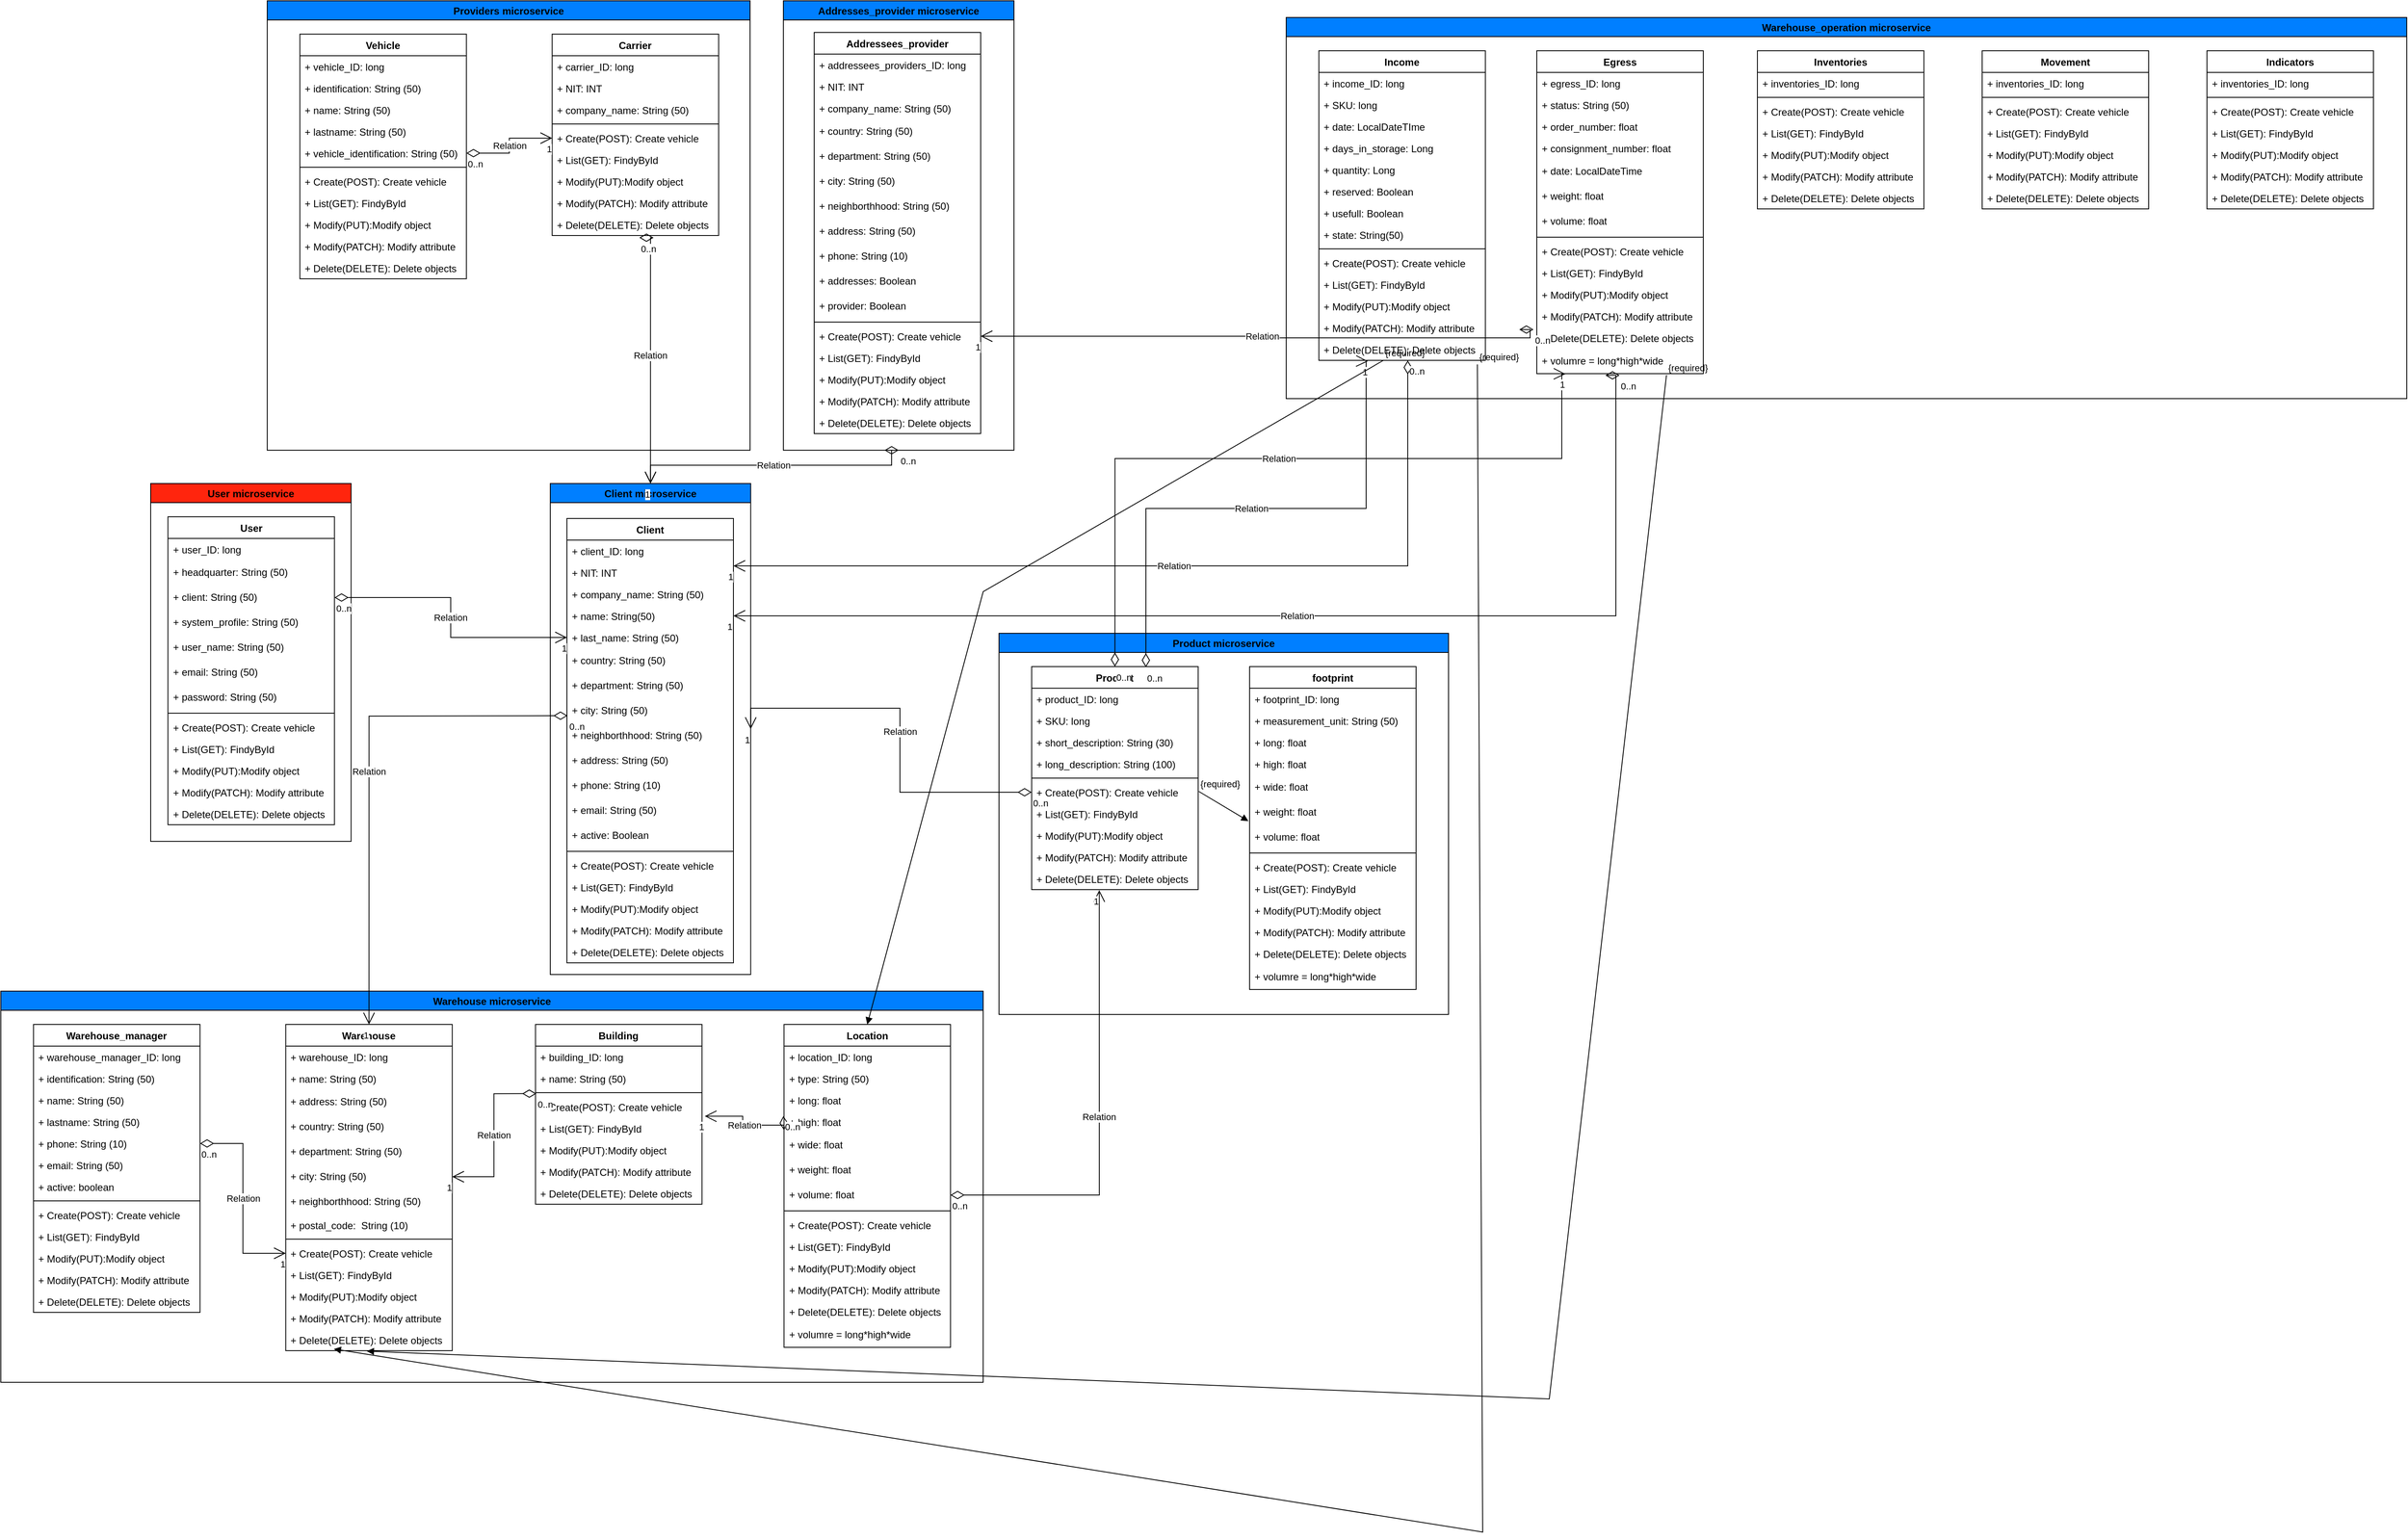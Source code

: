 <mxfile version="13.0.3" type="device"><diagram name="Página-1" id="3LCqLbfdzPO18ef4debY"><mxGraphModel dx="1616" dy="1666" grid="1" gridSize="10" guides="1" tooltips="1" connect="1" arrows="1" fold="1" page="1" pageScale="1" pageWidth="1100" pageHeight="850" math="0" shadow="0"><root><mxCell id="0"/><mxCell id="1" parent="0"/><mxCell id="9hNJUhvh3VTDX919A3ip-25" value="Providers microservice" style="swimlane;startSize=23;fillColor=#007FFF;" parent="1" vertex="1"><mxGeometry x="340" y="-540" width="580" height="540" as="geometry"/></mxCell><mxCell id="9hNJUhvh3VTDX919A3ip-12" value="Vehicle" style="swimlane;fontStyle=1;align=center;verticalAlign=top;childLayout=stackLayout;horizontal=1;startSize=26;horizontalStack=0;resizeParent=1;resizeParentMax=0;resizeLast=0;collapsible=1;marginBottom=0;whiteSpace=wrap;html=1;" parent="9hNJUhvh3VTDX919A3ip-25" vertex="1"><mxGeometry x="39.25" y="40" width="200" height="294" as="geometry"/></mxCell><mxCell id="9hNJUhvh3VTDX919A3ip-13" value="+ vehicle_ID: long" style="text;strokeColor=none;fillColor=none;align=left;verticalAlign=top;spacingLeft=4;spacingRight=4;overflow=hidden;rotatable=0;points=[[0,0.5],[1,0.5]];portConstraint=eastwest;whiteSpace=wrap;html=1;" parent="9hNJUhvh3VTDX919A3ip-12" vertex="1"><mxGeometry y="26" width="200" height="26" as="geometry"/></mxCell><mxCell id="9hNJUhvh3VTDX919A3ip-16" value="+ identification: String (50)" style="text;strokeColor=none;fillColor=none;align=left;verticalAlign=top;spacingLeft=4;spacingRight=4;overflow=hidden;rotatable=0;points=[[0,0.5],[1,0.5]];portConstraint=eastwest;whiteSpace=wrap;html=1;" parent="9hNJUhvh3VTDX919A3ip-12" vertex="1"><mxGeometry y="52" width="200" height="26" as="geometry"/></mxCell><mxCell id="9hNJUhvh3VTDX919A3ip-17" value="+ name: String (50)" style="text;strokeColor=none;fillColor=none;align=left;verticalAlign=top;spacingLeft=4;spacingRight=4;overflow=hidden;rotatable=0;points=[[0,0.5],[1,0.5]];portConstraint=eastwest;whiteSpace=wrap;html=1;" parent="9hNJUhvh3VTDX919A3ip-12" vertex="1"><mxGeometry y="78" width="200" height="26" as="geometry"/></mxCell><mxCell id="9hNJUhvh3VTDX919A3ip-18" value="+&amp;nbsp;lastname: String (50)" style="text;strokeColor=none;fillColor=none;align=left;verticalAlign=top;spacingLeft=4;spacingRight=4;overflow=hidden;rotatable=0;points=[[0,0.5],[1,0.5]];portConstraint=eastwest;whiteSpace=wrap;html=1;" parent="9hNJUhvh3VTDX919A3ip-12" vertex="1"><mxGeometry y="104" width="200" height="26" as="geometry"/></mxCell><mxCell id="9hNJUhvh3VTDX919A3ip-19" value="+&amp;nbsp;vehicle_identification: String (50)" style="text;strokeColor=none;fillColor=none;align=left;verticalAlign=top;spacingLeft=4;spacingRight=4;overflow=hidden;rotatable=0;points=[[0,0.5],[1,0.5]];portConstraint=eastwest;whiteSpace=wrap;html=1;" parent="9hNJUhvh3VTDX919A3ip-12" vertex="1"><mxGeometry y="130" width="200" height="26" as="geometry"/></mxCell><mxCell id="9hNJUhvh3VTDX919A3ip-14" value="" style="line;strokeWidth=1;fillColor=none;align=left;verticalAlign=middle;spacingTop=-1;spacingLeft=3;spacingRight=3;rotatable=0;labelPosition=right;points=[];portConstraint=eastwest;strokeColor=inherit;" parent="9hNJUhvh3VTDX919A3ip-12" vertex="1"><mxGeometry y="156" width="200" height="8" as="geometry"/></mxCell><mxCell id="9hNJUhvh3VTDX919A3ip-15" value="+ Create(POST): Create vehicle" style="text;strokeColor=none;fillColor=none;align=left;verticalAlign=top;spacingLeft=4;spacingRight=4;overflow=hidden;rotatable=0;points=[[0,0.5],[1,0.5]];portConstraint=eastwest;whiteSpace=wrap;html=1;" parent="9hNJUhvh3VTDX919A3ip-12" vertex="1"><mxGeometry y="164" width="200" height="26" as="geometry"/></mxCell><mxCell id="9hNJUhvh3VTDX919A3ip-21" value="+ List(GET): FindyById" style="text;strokeColor=none;fillColor=none;align=left;verticalAlign=top;spacingLeft=4;spacingRight=4;overflow=hidden;rotatable=0;points=[[0,0.5],[1,0.5]];portConstraint=eastwest;whiteSpace=wrap;html=1;" parent="9hNJUhvh3VTDX919A3ip-12" vertex="1"><mxGeometry y="190" width="200" height="26" as="geometry"/></mxCell><mxCell id="9hNJUhvh3VTDX919A3ip-20" value="+ Modify(PUT):Modify object" style="text;strokeColor=none;fillColor=none;align=left;verticalAlign=top;spacingLeft=4;spacingRight=4;overflow=hidden;rotatable=0;points=[[0,0.5],[1,0.5]];portConstraint=eastwest;whiteSpace=wrap;html=1;" parent="9hNJUhvh3VTDX919A3ip-12" vertex="1"><mxGeometry y="216" width="200" height="26" as="geometry"/></mxCell><mxCell id="9hNJUhvh3VTDX919A3ip-22" value="+ Modify(PATCH): Modify attribute" style="text;strokeColor=none;fillColor=none;align=left;verticalAlign=top;spacingLeft=4;spacingRight=4;overflow=hidden;rotatable=0;points=[[0,0.5],[1,0.5]];portConstraint=eastwest;whiteSpace=wrap;html=1;" parent="9hNJUhvh3VTDX919A3ip-12" vertex="1"><mxGeometry y="242" width="200" height="26" as="geometry"/></mxCell><mxCell id="9hNJUhvh3VTDX919A3ip-23" value="+ Delete(DELETE): Delete objects" style="text;strokeColor=none;fillColor=none;align=left;verticalAlign=top;spacingLeft=4;spacingRight=4;overflow=hidden;rotatable=0;points=[[0,0.5],[1,0.5]];portConstraint=eastwest;whiteSpace=wrap;html=1;" parent="9hNJUhvh3VTDX919A3ip-12" vertex="1"><mxGeometry y="268" width="200" height="26" as="geometry"/></mxCell><mxCell id="9hNJUhvh3VTDX919A3ip-39" value="Carrier" style="swimlane;fontStyle=1;align=center;verticalAlign=top;childLayout=stackLayout;horizontal=1;startSize=26;horizontalStack=0;resizeParent=1;resizeParentMax=0;resizeLast=0;collapsible=1;marginBottom=0;whiteSpace=wrap;html=1;" parent="9hNJUhvh3VTDX919A3ip-25" vertex="1"><mxGeometry x="342.25" y="40" width="200" height="242" as="geometry"/></mxCell><mxCell id="9hNJUhvh3VTDX919A3ip-40" value="+ carrier_ID: long" style="text;strokeColor=none;fillColor=none;align=left;verticalAlign=top;spacingLeft=4;spacingRight=4;overflow=hidden;rotatable=0;points=[[0,0.5],[1,0.5]];portConstraint=eastwest;whiteSpace=wrap;html=1;" parent="9hNJUhvh3VTDX919A3ip-39" vertex="1"><mxGeometry y="26" width="200" height="26" as="geometry"/></mxCell><mxCell id="9hNJUhvh3VTDX919A3ip-41" value="+ NIT: INT" style="text;strokeColor=none;fillColor=none;align=left;verticalAlign=top;spacingLeft=4;spacingRight=4;overflow=hidden;rotatable=0;points=[[0,0.5],[1,0.5]];portConstraint=eastwest;whiteSpace=wrap;html=1;" parent="9hNJUhvh3VTDX919A3ip-39" vertex="1"><mxGeometry y="52" width="200" height="26" as="geometry"/></mxCell><mxCell id="9hNJUhvh3VTDX919A3ip-42" value="+ company_name: String (50)" style="text;strokeColor=none;fillColor=none;align=left;verticalAlign=top;spacingLeft=4;spacingRight=4;overflow=hidden;rotatable=0;points=[[0,0.5],[1,0.5]];portConstraint=eastwest;whiteSpace=wrap;html=1;" parent="9hNJUhvh3VTDX919A3ip-39" vertex="1"><mxGeometry y="78" width="200" height="26" as="geometry"/></mxCell><mxCell id="9hNJUhvh3VTDX919A3ip-45" value="" style="line;strokeWidth=1;fillColor=none;align=left;verticalAlign=middle;spacingTop=-1;spacingLeft=3;spacingRight=3;rotatable=0;labelPosition=right;points=[];portConstraint=eastwest;strokeColor=inherit;" parent="9hNJUhvh3VTDX919A3ip-39" vertex="1"><mxGeometry y="104" width="200" height="8" as="geometry"/></mxCell><mxCell id="9hNJUhvh3VTDX919A3ip-46" value="+ Create(POST): Create vehicle" style="text;strokeColor=none;fillColor=none;align=left;verticalAlign=top;spacingLeft=4;spacingRight=4;overflow=hidden;rotatable=0;points=[[0,0.5],[1,0.5]];portConstraint=eastwest;whiteSpace=wrap;html=1;" parent="9hNJUhvh3VTDX919A3ip-39" vertex="1"><mxGeometry y="112" width="200" height="26" as="geometry"/></mxCell><mxCell id="9hNJUhvh3VTDX919A3ip-47" value="+ List(GET): FindyById" style="text;strokeColor=none;fillColor=none;align=left;verticalAlign=top;spacingLeft=4;spacingRight=4;overflow=hidden;rotatable=0;points=[[0,0.5],[1,0.5]];portConstraint=eastwest;whiteSpace=wrap;html=1;" parent="9hNJUhvh3VTDX919A3ip-39" vertex="1"><mxGeometry y="138" width="200" height="26" as="geometry"/></mxCell><mxCell id="9hNJUhvh3VTDX919A3ip-48" value="+ Modify(PUT):Modify object" style="text;strokeColor=none;fillColor=none;align=left;verticalAlign=top;spacingLeft=4;spacingRight=4;overflow=hidden;rotatable=0;points=[[0,0.5],[1,0.5]];portConstraint=eastwest;whiteSpace=wrap;html=1;" parent="9hNJUhvh3VTDX919A3ip-39" vertex="1"><mxGeometry y="164" width="200" height="26" as="geometry"/></mxCell><mxCell id="9hNJUhvh3VTDX919A3ip-49" value="+ Modify(PATCH): Modify attribute" style="text;strokeColor=none;fillColor=none;align=left;verticalAlign=top;spacingLeft=4;spacingRight=4;overflow=hidden;rotatable=0;points=[[0,0.5],[1,0.5]];portConstraint=eastwest;whiteSpace=wrap;html=1;" parent="9hNJUhvh3VTDX919A3ip-39" vertex="1"><mxGeometry y="190" width="200" height="26" as="geometry"/></mxCell><mxCell id="9hNJUhvh3VTDX919A3ip-50" value="+ Delete(DELETE): Delete objects" style="text;strokeColor=none;fillColor=none;align=left;verticalAlign=top;spacingLeft=4;spacingRight=4;overflow=hidden;rotatable=0;points=[[0,0.5],[1,0.5]];portConstraint=eastwest;whiteSpace=wrap;html=1;" parent="9hNJUhvh3VTDX919A3ip-39" vertex="1"><mxGeometry y="216" width="200" height="26" as="geometry"/></mxCell><mxCell id="9hNJUhvh3VTDX919A3ip-163" value="Relation" style="endArrow=open;html=1;endSize=12;startArrow=diamondThin;startSize=14;startFill=0;edgeStyle=orthogonalEdgeStyle;rounded=0;exitX=1;exitY=0.5;exitDx=0;exitDy=0;entryX=0;entryY=0.5;entryDx=0;entryDy=0;" parent="9hNJUhvh3VTDX919A3ip-25" source="9hNJUhvh3VTDX919A3ip-19" target="9hNJUhvh3VTDX919A3ip-46" edge="1"><mxGeometry relative="1" as="geometry"><mxPoint x="352.25" y="325" as="sourcePoint"/><mxPoint x="512.25" y="325" as="targetPoint"/></mxGeometry></mxCell><mxCell id="9hNJUhvh3VTDX919A3ip-164" value="0..n" style="edgeLabel;resizable=0;html=1;align=left;verticalAlign=top;" parent="9hNJUhvh3VTDX919A3ip-163" connectable="0" vertex="1"><mxGeometry x="-1" relative="1" as="geometry"/></mxCell><mxCell id="9hNJUhvh3VTDX919A3ip-165" value="1" style="edgeLabel;resizable=0;html=1;align=right;verticalAlign=top;" parent="9hNJUhvh3VTDX919A3ip-163" connectable="0" vertex="1"><mxGeometry x="1" relative="1" as="geometry"/></mxCell><mxCell id="9hNJUhvh3VTDX919A3ip-175" value="Product microservice" style="swimlane;startSize=23;fillColor=#007FFF;" parent="1" vertex="1"><mxGeometry x="1219" y="220" width="540" height="458" as="geometry"/></mxCell><mxCell id="9hNJUhvh3VTDX919A3ip-176" value="Product" style="swimlane;fontStyle=1;align=center;verticalAlign=top;childLayout=stackLayout;horizontal=1;startSize=26;horizontalStack=0;resizeParent=1;resizeParentMax=0;resizeLast=0;collapsible=1;marginBottom=0;whiteSpace=wrap;html=1;" parent="9hNJUhvh3VTDX919A3ip-175" vertex="1"><mxGeometry x="39.25" y="40" width="200" height="268" as="geometry"/></mxCell><mxCell id="9hNJUhvh3VTDX919A3ip-177" value="+ product_ID: long" style="text;strokeColor=none;fillColor=none;align=left;verticalAlign=top;spacingLeft=4;spacingRight=4;overflow=hidden;rotatable=0;points=[[0,0.5],[1,0.5]];portConstraint=eastwest;whiteSpace=wrap;html=1;" parent="9hNJUhvh3VTDX919A3ip-176" vertex="1"><mxGeometry y="26" width="200" height="26" as="geometry"/></mxCell><mxCell id="9hNJUhvh3VTDX919A3ip-178" value="+ SKU: long" style="text;strokeColor=none;fillColor=none;align=left;verticalAlign=top;spacingLeft=4;spacingRight=4;overflow=hidden;rotatable=0;points=[[0,0.5],[1,0.5]];portConstraint=eastwest;whiteSpace=wrap;html=1;" parent="9hNJUhvh3VTDX919A3ip-176" vertex="1"><mxGeometry y="52" width="200" height="26" as="geometry"/></mxCell><mxCell id="9hNJUhvh3VTDX919A3ip-179" value="+ short_description: String (30)" style="text;strokeColor=none;fillColor=none;align=left;verticalAlign=top;spacingLeft=4;spacingRight=4;overflow=hidden;rotatable=0;points=[[0,0.5],[1,0.5]];portConstraint=eastwest;whiteSpace=wrap;html=1;" parent="9hNJUhvh3VTDX919A3ip-176" vertex="1"><mxGeometry y="78" width="200" height="26" as="geometry"/></mxCell><mxCell id="9hNJUhvh3VTDX919A3ip-180" value="+&amp;nbsp;long_description: String (100)" style="text;strokeColor=none;fillColor=none;align=left;verticalAlign=top;spacingLeft=4;spacingRight=4;overflow=hidden;rotatable=0;points=[[0,0.5],[1,0.5]];portConstraint=eastwest;whiteSpace=wrap;html=1;" parent="9hNJUhvh3VTDX919A3ip-176" vertex="1"><mxGeometry y="104" width="200" height="26" as="geometry"/></mxCell><mxCell id="9hNJUhvh3VTDX919A3ip-182" value="" style="line;strokeWidth=1;fillColor=none;align=left;verticalAlign=middle;spacingTop=-1;spacingLeft=3;spacingRight=3;rotatable=0;labelPosition=right;points=[];portConstraint=eastwest;strokeColor=inherit;" parent="9hNJUhvh3VTDX919A3ip-176" vertex="1"><mxGeometry y="130" width="200" height="8" as="geometry"/></mxCell><mxCell id="9hNJUhvh3VTDX919A3ip-183" value="+ Create(POST): Create vehicle" style="text;strokeColor=none;fillColor=none;align=left;verticalAlign=top;spacingLeft=4;spacingRight=4;overflow=hidden;rotatable=0;points=[[0,0.5],[1,0.5]];portConstraint=eastwest;whiteSpace=wrap;html=1;" parent="9hNJUhvh3VTDX919A3ip-176" vertex="1"><mxGeometry y="138" width="200" height="26" as="geometry"/></mxCell><mxCell id="9hNJUhvh3VTDX919A3ip-184" value="+ List(GET): FindyById" style="text;strokeColor=none;fillColor=none;align=left;verticalAlign=top;spacingLeft=4;spacingRight=4;overflow=hidden;rotatable=0;points=[[0,0.5],[1,0.5]];portConstraint=eastwest;whiteSpace=wrap;html=1;" parent="9hNJUhvh3VTDX919A3ip-176" vertex="1"><mxGeometry y="164" width="200" height="26" as="geometry"/></mxCell><mxCell id="9hNJUhvh3VTDX919A3ip-185" value="+ Modify(PUT):Modify object" style="text;strokeColor=none;fillColor=none;align=left;verticalAlign=top;spacingLeft=4;spacingRight=4;overflow=hidden;rotatable=0;points=[[0,0.5],[1,0.5]];portConstraint=eastwest;whiteSpace=wrap;html=1;" parent="9hNJUhvh3VTDX919A3ip-176" vertex="1"><mxGeometry y="190" width="200" height="26" as="geometry"/></mxCell><mxCell id="9hNJUhvh3VTDX919A3ip-186" value="+ Modify(PATCH): Modify attribute" style="text;strokeColor=none;fillColor=none;align=left;verticalAlign=top;spacingLeft=4;spacingRight=4;overflow=hidden;rotatable=0;points=[[0,0.5],[1,0.5]];portConstraint=eastwest;whiteSpace=wrap;html=1;" parent="9hNJUhvh3VTDX919A3ip-176" vertex="1"><mxGeometry y="216" width="200" height="26" as="geometry"/></mxCell><mxCell id="9hNJUhvh3VTDX919A3ip-187" value="+ Delete(DELETE): Delete objects" style="text;strokeColor=none;fillColor=none;align=left;verticalAlign=top;spacingLeft=4;spacingRight=4;overflow=hidden;rotatable=0;points=[[0,0.5],[1,0.5]];portConstraint=eastwest;whiteSpace=wrap;html=1;" parent="9hNJUhvh3VTDX919A3ip-176" vertex="1"><mxGeometry y="242" width="200" height="26" as="geometry"/></mxCell><mxCell id="9hNJUhvh3VTDX919A3ip-198" value="footprint" style="swimlane;fontStyle=1;align=center;verticalAlign=top;childLayout=stackLayout;horizontal=1;startSize=26;horizontalStack=0;resizeParent=1;resizeParentMax=0;resizeLast=0;collapsible=1;marginBottom=0;whiteSpace=wrap;html=1;" parent="9hNJUhvh3VTDX919A3ip-175" vertex="1"><mxGeometry x="301" y="40" width="200" height="388" as="geometry"/></mxCell><mxCell id="9hNJUhvh3VTDX919A3ip-199" value="+&amp;nbsp;footprint_ID: long" style="text;strokeColor=none;fillColor=none;align=left;verticalAlign=top;spacingLeft=4;spacingRight=4;overflow=hidden;rotatable=0;points=[[0,0.5],[1,0.5]];portConstraint=eastwest;whiteSpace=wrap;html=1;" parent="9hNJUhvh3VTDX919A3ip-198" vertex="1"><mxGeometry y="26" width="200" height="26" as="geometry"/></mxCell><mxCell id="9hNJUhvh3VTDX919A3ip-191" value="+ measurement_unit: String (50)" style="text;strokeColor=none;fillColor=none;align=left;verticalAlign=top;spacingLeft=4;spacingRight=4;overflow=hidden;rotatable=0;points=[[0,0.5],[1,0.5]];portConstraint=eastwest;whiteSpace=wrap;html=1;" parent="9hNJUhvh3VTDX919A3ip-198" vertex="1"><mxGeometry y="52" width="200" height="26" as="geometry"/></mxCell><mxCell id="9hNJUhvh3VTDX919A3ip-200" value="+ long: float" style="text;strokeColor=none;fillColor=none;align=left;verticalAlign=top;spacingLeft=4;spacingRight=4;overflow=hidden;rotatable=0;points=[[0,0.5],[1,0.5]];portConstraint=eastwest;whiteSpace=wrap;html=1;" parent="9hNJUhvh3VTDX919A3ip-198" vertex="1"><mxGeometry y="78" width="200" height="26" as="geometry"/></mxCell><mxCell id="9hNJUhvh3VTDX919A3ip-201" value="+ high: float" style="text;strokeColor=none;fillColor=none;align=left;verticalAlign=top;spacingLeft=4;spacingRight=4;overflow=hidden;rotatable=0;points=[[0,0.5],[1,0.5]];portConstraint=eastwest;whiteSpace=wrap;html=1;" parent="9hNJUhvh3VTDX919A3ip-198" vertex="1"><mxGeometry y="104" width="200" height="26" as="geometry"/></mxCell><mxCell id="9hNJUhvh3VTDX919A3ip-202" value="+ wide: float" style="text;strokeColor=none;fillColor=none;align=left;verticalAlign=middle;spacingLeft=4;spacingRight=4;overflow=hidden;points=[[0,0.5],[1,0.5]];portConstraint=eastwest;rotatable=0;whiteSpace=wrap;html=1;" parent="9hNJUhvh3VTDX919A3ip-198" vertex="1"><mxGeometry y="130" width="200" height="30" as="geometry"/></mxCell><mxCell id="9hNJUhvh3VTDX919A3ip-203" value="+ weight: float" style="text;strokeColor=none;fillColor=none;align=left;verticalAlign=middle;spacingLeft=4;spacingRight=4;overflow=hidden;points=[[0,0.5],[1,0.5]];portConstraint=eastwest;rotatable=0;whiteSpace=wrap;html=1;" parent="9hNJUhvh3VTDX919A3ip-198" vertex="1"><mxGeometry y="160" width="200" height="30" as="geometry"/></mxCell><mxCell id="9hNJUhvh3VTDX919A3ip-204" value="+ volume: float" style="text;strokeColor=none;fillColor=none;align=left;verticalAlign=middle;spacingLeft=4;spacingRight=4;overflow=hidden;points=[[0,0.5],[1,0.5]];portConstraint=eastwest;rotatable=0;whiteSpace=wrap;html=1;" parent="9hNJUhvh3VTDX919A3ip-198" vertex="1"><mxGeometry y="190" width="200" height="30" as="geometry"/></mxCell><mxCell id="9hNJUhvh3VTDX919A3ip-210" value="" style="line;strokeWidth=1;fillColor=none;align=left;verticalAlign=middle;spacingTop=-1;spacingLeft=3;spacingRight=3;rotatable=0;labelPosition=right;points=[];portConstraint=eastwest;strokeColor=inherit;" parent="9hNJUhvh3VTDX919A3ip-198" vertex="1"><mxGeometry y="220" width="200" height="8" as="geometry"/></mxCell><mxCell id="9hNJUhvh3VTDX919A3ip-211" value="+ Create(POST): Create vehicle" style="text;strokeColor=none;fillColor=none;align=left;verticalAlign=top;spacingLeft=4;spacingRight=4;overflow=hidden;rotatable=0;points=[[0,0.5],[1,0.5]];portConstraint=eastwest;whiteSpace=wrap;html=1;" parent="9hNJUhvh3VTDX919A3ip-198" vertex="1"><mxGeometry y="228" width="200" height="26" as="geometry"/></mxCell><mxCell id="9hNJUhvh3VTDX919A3ip-212" value="+ List(GET): FindyById" style="text;strokeColor=none;fillColor=none;align=left;verticalAlign=top;spacingLeft=4;spacingRight=4;overflow=hidden;rotatable=0;points=[[0,0.5],[1,0.5]];portConstraint=eastwest;whiteSpace=wrap;html=1;" parent="9hNJUhvh3VTDX919A3ip-198" vertex="1"><mxGeometry y="254" width="200" height="26" as="geometry"/></mxCell><mxCell id="9hNJUhvh3VTDX919A3ip-213" value="+ Modify(PUT):Modify object" style="text;strokeColor=none;fillColor=none;align=left;verticalAlign=top;spacingLeft=4;spacingRight=4;overflow=hidden;rotatable=0;points=[[0,0.5],[1,0.5]];portConstraint=eastwest;whiteSpace=wrap;html=1;" parent="9hNJUhvh3VTDX919A3ip-198" vertex="1"><mxGeometry y="280" width="200" height="26" as="geometry"/></mxCell><mxCell id="9hNJUhvh3VTDX919A3ip-214" value="+ Modify(PATCH): Modify attribute" style="text;strokeColor=none;fillColor=none;align=left;verticalAlign=top;spacingLeft=4;spacingRight=4;overflow=hidden;rotatable=0;points=[[0,0.5],[1,0.5]];portConstraint=eastwest;whiteSpace=wrap;html=1;" parent="9hNJUhvh3VTDX919A3ip-198" vertex="1"><mxGeometry y="306" width="200" height="26" as="geometry"/></mxCell><mxCell id="9hNJUhvh3VTDX919A3ip-215" value="+ Delete(DELETE): Delete objects" style="text;strokeColor=none;fillColor=none;align=left;verticalAlign=top;spacingLeft=4;spacingRight=4;overflow=hidden;rotatable=0;points=[[0,0.5],[1,0.5]];portConstraint=eastwest;whiteSpace=wrap;html=1;" parent="9hNJUhvh3VTDX919A3ip-198" vertex="1"><mxGeometry y="332" width="200" height="26" as="geometry"/></mxCell><mxCell id="9hNJUhvh3VTDX919A3ip-289" value="+ volumre = long*high*wide" style="text;strokeColor=none;fillColor=none;align=left;verticalAlign=middle;spacingLeft=4;spacingRight=4;overflow=hidden;points=[[0,0.5],[1,0.5]];portConstraint=eastwest;rotatable=0;whiteSpace=wrap;html=1;" parent="9hNJUhvh3VTDX919A3ip-198" vertex="1"><mxGeometry y="358" width="200" height="30" as="geometry"/></mxCell><mxCell id="9hNJUhvh3VTDX919A3ip-294" value="{required}" style="html=1;verticalAlign=bottom;labelBackgroundColor=none;endArrow=block;endFill=1;endSize=6;align=left;rounded=0;entryX=-0.007;entryY=-0.145;entryDx=0;entryDy=0;entryPerimeter=0;" parent="9hNJUhvh3VTDX919A3ip-175" target="9hNJUhvh3VTDX919A3ip-204" edge="1"><mxGeometry x="-1" relative="1" as="geometry"><mxPoint x="240" y="190" as="sourcePoint"/><mxPoint x="451" y="340" as="targetPoint"/></mxGeometry></mxCell><mxCell id="9hNJUhvh3VTDX919A3ip-295" value="Warehouse microservice" style="swimlane;startSize=23;fillColor=#007FFF;" parent="1" vertex="1"><mxGeometry x="20" y="650" width="1180" height="470" as="geometry"/></mxCell><mxCell id="9hNJUhvh3VTDX919A3ip-296" value="Warehouse_manager" style="swimlane;fontStyle=1;align=center;verticalAlign=top;childLayout=stackLayout;horizontal=1;startSize=26;horizontalStack=0;resizeParent=1;resizeParentMax=0;resizeLast=0;collapsible=1;marginBottom=0;whiteSpace=wrap;html=1;" parent="9hNJUhvh3VTDX919A3ip-295" vertex="1"><mxGeometry x="39.25" y="40" width="200" height="346" as="geometry"/></mxCell><mxCell id="9hNJUhvh3VTDX919A3ip-297" value="+&amp;nbsp;warehouse_manager_ID: long" style="text;strokeColor=none;fillColor=none;align=left;verticalAlign=top;spacingLeft=4;spacingRight=4;overflow=hidden;rotatable=0;points=[[0,0.5],[1,0.5]];portConstraint=eastwest;whiteSpace=wrap;html=1;" parent="9hNJUhvh3VTDX919A3ip-296" vertex="1"><mxGeometry y="26" width="200" height="26" as="geometry"/></mxCell><mxCell id="9hNJUhvh3VTDX919A3ip-298" value="+ identification: String (50)" style="text;strokeColor=none;fillColor=none;align=left;verticalAlign=top;spacingLeft=4;spacingRight=4;overflow=hidden;rotatable=0;points=[[0,0.5],[1,0.5]];portConstraint=eastwest;whiteSpace=wrap;html=1;" parent="9hNJUhvh3VTDX919A3ip-296" vertex="1"><mxGeometry y="52" width="200" height="26" as="geometry"/></mxCell><mxCell id="9hNJUhvh3VTDX919A3ip-299" value="+ name: String (50)" style="text;strokeColor=none;fillColor=none;align=left;verticalAlign=top;spacingLeft=4;spacingRight=4;overflow=hidden;rotatable=0;points=[[0,0.5],[1,0.5]];portConstraint=eastwest;whiteSpace=wrap;html=1;" parent="9hNJUhvh3VTDX919A3ip-296" vertex="1"><mxGeometry y="78" width="200" height="26" as="geometry"/></mxCell><mxCell id="9hNJUhvh3VTDX919A3ip-300" value="+&amp;nbsp;lastname: String (50)" style="text;strokeColor=none;fillColor=none;align=left;verticalAlign=top;spacingLeft=4;spacingRight=4;overflow=hidden;rotatable=0;points=[[0,0.5],[1,0.5]];portConstraint=eastwest;whiteSpace=wrap;html=1;" parent="9hNJUhvh3VTDX919A3ip-296" vertex="1"><mxGeometry y="104" width="200" height="26" as="geometry"/></mxCell><mxCell id="9hNJUhvh3VTDX919A3ip-301" value="+&amp;nbsp;phone: String (10)" style="text;strokeColor=none;fillColor=none;align=left;verticalAlign=top;spacingLeft=4;spacingRight=4;overflow=hidden;rotatable=0;points=[[0,0.5],[1,0.5]];portConstraint=eastwest;whiteSpace=wrap;html=1;" parent="9hNJUhvh3VTDX919A3ip-296" vertex="1"><mxGeometry y="130" width="200" height="26" as="geometry"/></mxCell><mxCell id="9hNJUhvh3VTDX919A3ip-457" value="+ email: String (50)" style="text;strokeColor=none;fillColor=none;align=left;verticalAlign=top;spacingLeft=4;spacingRight=4;overflow=hidden;rotatable=0;points=[[0,0.5],[1,0.5]];portConstraint=eastwest;whiteSpace=wrap;html=1;" parent="9hNJUhvh3VTDX919A3ip-296" vertex="1"><mxGeometry y="156" width="200" height="26" as="geometry"/></mxCell><mxCell id="9hNJUhvh3VTDX919A3ip-458" value="+ active: boolean" style="text;strokeColor=none;fillColor=none;align=left;verticalAlign=top;spacingLeft=4;spacingRight=4;overflow=hidden;rotatable=0;points=[[0,0.5],[1,0.5]];portConstraint=eastwest;whiteSpace=wrap;html=1;" parent="9hNJUhvh3VTDX919A3ip-296" vertex="1"><mxGeometry y="182" width="200" height="26" as="geometry"/></mxCell><mxCell id="9hNJUhvh3VTDX919A3ip-302" value="" style="line;strokeWidth=1;fillColor=none;align=left;verticalAlign=middle;spacingTop=-1;spacingLeft=3;spacingRight=3;rotatable=0;labelPosition=right;points=[];portConstraint=eastwest;strokeColor=inherit;" parent="9hNJUhvh3VTDX919A3ip-296" vertex="1"><mxGeometry y="208" width="200" height="8" as="geometry"/></mxCell><mxCell id="9hNJUhvh3VTDX919A3ip-303" value="+ Create(POST): Create vehicle" style="text;strokeColor=none;fillColor=none;align=left;verticalAlign=top;spacingLeft=4;spacingRight=4;overflow=hidden;rotatable=0;points=[[0,0.5],[1,0.5]];portConstraint=eastwest;whiteSpace=wrap;html=1;" parent="9hNJUhvh3VTDX919A3ip-296" vertex="1"><mxGeometry y="216" width="200" height="26" as="geometry"/></mxCell><mxCell id="9hNJUhvh3VTDX919A3ip-304" value="+ List(GET): FindyById" style="text;strokeColor=none;fillColor=none;align=left;verticalAlign=top;spacingLeft=4;spacingRight=4;overflow=hidden;rotatable=0;points=[[0,0.5],[1,0.5]];portConstraint=eastwest;whiteSpace=wrap;html=1;" parent="9hNJUhvh3VTDX919A3ip-296" vertex="1"><mxGeometry y="242" width="200" height="26" as="geometry"/></mxCell><mxCell id="9hNJUhvh3VTDX919A3ip-305" value="+ Modify(PUT):Modify object" style="text;strokeColor=none;fillColor=none;align=left;verticalAlign=top;spacingLeft=4;spacingRight=4;overflow=hidden;rotatable=0;points=[[0,0.5],[1,0.5]];portConstraint=eastwest;whiteSpace=wrap;html=1;" parent="9hNJUhvh3VTDX919A3ip-296" vertex="1"><mxGeometry y="268" width="200" height="26" as="geometry"/></mxCell><mxCell id="9hNJUhvh3VTDX919A3ip-306" value="+ Modify(PATCH): Modify attribute" style="text;strokeColor=none;fillColor=none;align=left;verticalAlign=top;spacingLeft=4;spacingRight=4;overflow=hidden;rotatable=0;points=[[0,0.5],[1,0.5]];portConstraint=eastwest;whiteSpace=wrap;html=1;" parent="9hNJUhvh3VTDX919A3ip-296" vertex="1"><mxGeometry y="294" width="200" height="26" as="geometry"/></mxCell><mxCell id="9hNJUhvh3VTDX919A3ip-307" value="+ Delete(DELETE): Delete objects" style="text;strokeColor=none;fillColor=none;align=left;verticalAlign=top;spacingLeft=4;spacingRight=4;overflow=hidden;rotatable=0;points=[[0,0.5],[1,0.5]];portConstraint=eastwest;whiteSpace=wrap;html=1;" parent="9hNJUhvh3VTDX919A3ip-296" vertex="1"><mxGeometry y="320" width="200" height="26" as="geometry"/></mxCell><mxCell id="9hNJUhvh3VTDX919A3ip-308" value="Warehouse" style="swimlane;fontStyle=1;align=center;verticalAlign=top;childLayout=stackLayout;horizontal=1;startSize=26;horizontalStack=0;resizeParent=1;resizeParentMax=0;resizeLast=0;collapsible=1;marginBottom=0;whiteSpace=wrap;html=1;" parent="9hNJUhvh3VTDX919A3ip-295" vertex="1"><mxGeometry x="342.25" y="40" width="200" height="392" as="geometry"/></mxCell><mxCell id="9hNJUhvh3VTDX919A3ip-309" value="+ warehouse_ID: long" style="text;strokeColor=none;fillColor=none;align=left;verticalAlign=top;spacingLeft=4;spacingRight=4;overflow=hidden;rotatable=0;points=[[0,0.5],[1,0.5]];portConstraint=eastwest;whiteSpace=wrap;html=1;" parent="9hNJUhvh3VTDX919A3ip-308" vertex="1"><mxGeometry y="26" width="200" height="26" as="geometry"/></mxCell><mxCell id="9hNJUhvh3VTDX919A3ip-459" value="+ name: String (50)" style="text;strokeColor=none;fillColor=none;align=left;verticalAlign=top;spacingLeft=4;spacingRight=4;overflow=hidden;rotatable=0;points=[[0,0.5],[1,0.5]];portConstraint=eastwest;whiteSpace=wrap;html=1;" parent="9hNJUhvh3VTDX919A3ip-308" vertex="1"><mxGeometry y="52" width="200" height="26" as="geometry"/></mxCell><mxCell id="9hNJUhvh3VTDX919A3ip-460" value="+&amp;nbsp;address: String (50)" style="text;strokeColor=none;fillColor=none;align=left;verticalAlign=middle;spacingLeft=4;spacingRight=4;overflow=hidden;points=[[0,0.5],[1,0.5]];portConstraint=eastwest;rotatable=0;whiteSpace=wrap;html=1;" parent="9hNJUhvh3VTDX919A3ip-308" vertex="1"><mxGeometry y="78" width="200" height="30" as="geometry"/></mxCell><mxCell id="9hNJUhvh3VTDX919A3ip-461" value="+ country: String (50)" style="text;strokeColor=none;fillColor=none;align=left;verticalAlign=middle;spacingLeft=4;spacingRight=4;overflow=hidden;points=[[0,0.5],[1,0.5]];portConstraint=eastwest;rotatable=0;whiteSpace=wrap;html=1;" parent="9hNJUhvh3VTDX919A3ip-308" vertex="1"><mxGeometry y="108" width="200" height="30" as="geometry"/></mxCell><mxCell id="9hNJUhvh3VTDX919A3ip-462" value="+ department: String (50)" style="text;strokeColor=none;fillColor=none;align=left;verticalAlign=middle;spacingLeft=4;spacingRight=4;overflow=hidden;points=[[0,0.5],[1,0.5]];portConstraint=eastwest;rotatable=0;whiteSpace=wrap;html=1;" parent="9hNJUhvh3VTDX919A3ip-308" vertex="1"><mxGeometry y="138" width="200" height="30" as="geometry"/></mxCell><mxCell id="9hNJUhvh3VTDX919A3ip-463" value="+ city: String (50)" style="text;strokeColor=none;fillColor=none;align=left;verticalAlign=middle;spacingLeft=4;spacingRight=4;overflow=hidden;points=[[0,0.5],[1,0.5]];portConstraint=eastwest;rotatable=0;whiteSpace=wrap;html=1;" parent="9hNJUhvh3VTDX919A3ip-308" vertex="1"><mxGeometry y="168" width="200" height="30" as="geometry"/></mxCell><mxCell id="9hNJUhvh3VTDX919A3ip-464" value="+&amp;nbsp;neighborthhood: String (50)" style="text;strokeColor=none;fillColor=none;align=left;verticalAlign=middle;spacingLeft=4;spacingRight=4;overflow=hidden;points=[[0,0.5],[1,0.5]];portConstraint=eastwest;rotatable=0;whiteSpace=wrap;html=1;" parent="9hNJUhvh3VTDX919A3ip-308" vertex="1"><mxGeometry y="198" width="200" height="30" as="geometry"/></mxCell><mxCell id="9hNJUhvh3VTDX919A3ip-311" value="+ postal_code:&amp;nbsp; String (10)" style="text;strokeColor=none;fillColor=none;align=left;verticalAlign=top;spacingLeft=4;spacingRight=4;overflow=hidden;rotatable=0;points=[[0,0.5],[1,0.5]];portConstraint=eastwest;whiteSpace=wrap;html=1;" parent="9hNJUhvh3VTDX919A3ip-308" vertex="1"><mxGeometry y="228" width="200" height="26" as="geometry"/></mxCell><mxCell id="9hNJUhvh3VTDX919A3ip-312" value="" style="line;strokeWidth=1;fillColor=none;align=left;verticalAlign=middle;spacingTop=-1;spacingLeft=3;spacingRight=3;rotatable=0;labelPosition=right;points=[];portConstraint=eastwest;strokeColor=inherit;" parent="9hNJUhvh3VTDX919A3ip-308" vertex="1"><mxGeometry y="254" width="200" height="8" as="geometry"/></mxCell><mxCell id="9hNJUhvh3VTDX919A3ip-313" value="+ Create(POST): Create vehicle" style="text;strokeColor=none;fillColor=none;align=left;verticalAlign=top;spacingLeft=4;spacingRight=4;overflow=hidden;rotatable=0;points=[[0,0.5],[1,0.5]];portConstraint=eastwest;whiteSpace=wrap;html=1;" parent="9hNJUhvh3VTDX919A3ip-308" vertex="1"><mxGeometry y="262" width="200" height="26" as="geometry"/></mxCell><mxCell id="9hNJUhvh3VTDX919A3ip-314" value="+ List(GET): FindyById" style="text;strokeColor=none;fillColor=none;align=left;verticalAlign=top;spacingLeft=4;spacingRight=4;overflow=hidden;rotatable=0;points=[[0,0.5],[1,0.5]];portConstraint=eastwest;whiteSpace=wrap;html=1;" parent="9hNJUhvh3VTDX919A3ip-308" vertex="1"><mxGeometry y="288" width="200" height="26" as="geometry"/></mxCell><mxCell id="9hNJUhvh3VTDX919A3ip-315" value="+ Modify(PUT):Modify object" style="text;strokeColor=none;fillColor=none;align=left;verticalAlign=top;spacingLeft=4;spacingRight=4;overflow=hidden;rotatable=0;points=[[0,0.5],[1,0.5]];portConstraint=eastwest;whiteSpace=wrap;html=1;" parent="9hNJUhvh3VTDX919A3ip-308" vertex="1"><mxGeometry y="314" width="200" height="26" as="geometry"/></mxCell><mxCell id="9hNJUhvh3VTDX919A3ip-316" value="+ Modify(PATCH): Modify attribute" style="text;strokeColor=none;fillColor=none;align=left;verticalAlign=top;spacingLeft=4;spacingRight=4;overflow=hidden;rotatable=0;points=[[0,0.5],[1,0.5]];portConstraint=eastwest;whiteSpace=wrap;html=1;" parent="9hNJUhvh3VTDX919A3ip-308" vertex="1"><mxGeometry y="340" width="200" height="26" as="geometry"/></mxCell><mxCell id="9hNJUhvh3VTDX919A3ip-317" value="+ Delete(DELETE): Delete objects" style="text;strokeColor=none;fillColor=none;align=left;verticalAlign=top;spacingLeft=4;spacingRight=4;overflow=hidden;rotatable=0;points=[[0,0.5],[1,0.5]];portConstraint=eastwest;whiteSpace=wrap;html=1;" parent="9hNJUhvh3VTDX919A3ip-308" vertex="1"><mxGeometry y="366" width="200" height="26" as="geometry"/></mxCell><mxCell id="9hNJUhvh3VTDX919A3ip-318" value="Building" style="swimlane;fontStyle=1;align=center;verticalAlign=top;childLayout=stackLayout;horizontal=1;startSize=26;horizontalStack=0;resizeParent=1;resizeParentMax=0;resizeLast=0;collapsible=1;marginBottom=0;whiteSpace=wrap;html=1;" parent="9hNJUhvh3VTDX919A3ip-295" vertex="1"><mxGeometry x="642.25" y="40" width="200" height="216" as="geometry"/></mxCell><mxCell id="9hNJUhvh3VTDX919A3ip-319" value="+ building_ID: long" style="text;strokeColor=none;fillColor=none;align=left;verticalAlign=top;spacingLeft=4;spacingRight=4;overflow=hidden;rotatable=0;points=[[0,0.5],[1,0.5]];portConstraint=eastwest;whiteSpace=wrap;html=1;" parent="9hNJUhvh3VTDX919A3ip-318" vertex="1"><mxGeometry y="26" width="200" height="26" as="geometry"/></mxCell><mxCell id="9hNJUhvh3VTDX919A3ip-320" value="+ name: String (50)" style="text;strokeColor=none;fillColor=none;align=left;verticalAlign=top;spacingLeft=4;spacingRight=4;overflow=hidden;rotatable=0;points=[[0,0.5],[1,0.5]];portConstraint=eastwest;whiteSpace=wrap;html=1;" parent="9hNJUhvh3VTDX919A3ip-318" vertex="1"><mxGeometry y="52" width="200" height="26" as="geometry"/></mxCell><mxCell id="9hNJUhvh3VTDX919A3ip-330" value="" style="line;strokeWidth=1;fillColor=none;align=left;verticalAlign=middle;spacingTop=-1;spacingLeft=3;spacingRight=3;rotatable=0;labelPosition=right;points=[];portConstraint=eastwest;strokeColor=inherit;" parent="9hNJUhvh3VTDX919A3ip-318" vertex="1"><mxGeometry y="78" width="200" height="8" as="geometry"/></mxCell><mxCell id="9hNJUhvh3VTDX919A3ip-331" value="+ Create(POST): Create vehicle" style="text;strokeColor=none;fillColor=none;align=left;verticalAlign=top;spacingLeft=4;spacingRight=4;overflow=hidden;rotatable=0;points=[[0,0.5],[1,0.5]];portConstraint=eastwest;whiteSpace=wrap;html=1;" parent="9hNJUhvh3VTDX919A3ip-318" vertex="1"><mxGeometry y="86" width="200" height="26" as="geometry"/></mxCell><mxCell id="9hNJUhvh3VTDX919A3ip-332" value="+ List(GET): FindyById" style="text;strokeColor=none;fillColor=none;align=left;verticalAlign=top;spacingLeft=4;spacingRight=4;overflow=hidden;rotatable=0;points=[[0,0.5],[1,0.5]];portConstraint=eastwest;whiteSpace=wrap;html=1;" parent="9hNJUhvh3VTDX919A3ip-318" vertex="1"><mxGeometry y="112" width="200" height="26" as="geometry"/></mxCell><mxCell id="9hNJUhvh3VTDX919A3ip-333" value="+ Modify(PUT):Modify object" style="text;strokeColor=none;fillColor=none;align=left;verticalAlign=top;spacingLeft=4;spacingRight=4;overflow=hidden;rotatable=0;points=[[0,0.5],[1,0.5]];portConstraint=eastwest;whiteSpace=wrap;html=1;" parent="9hNJUhvh3VTDX919A3ip-318" vertex="1"><mxGeometry y="138" width="200" height="26" as="geometry"/></mxCell><mxCell id="9hNJUhvh3VTDX919A3ip-334" value="+ Modify(PATCH): Modify attribute" style="text;strokeColor=none;fillColor=none;align=left;verticalAlign=top;spacingLeft=4;spacingRight=4;overflow=hidden;rotatable=0;points=[[0,0.5],[1,0.5]];portConstraint=eastwest;whiteSpace=wrap;html=1;" parent="9hNJUhvh3VTDX919A3ip-318" vertex="1"><mxGeometry y="164" width="200" height="26" as="geometry"/></mxCell><mxCell id="9hNJUhvh3VTDX919A3ip-335" value="+ Delete(DELETE): Delete objects" style="text;strokeColor=none;fillColor=none;align=left;verticalAlign=top;spacingLeft=4;spacingRight=4;overflow=hidden;rotatable=0;points=[[0,0.5],[1,0.5]];portConstraint=eastwest;whiteSpace=wrap;html=1;" parent="9hNJUhvh3VTDX919A3ip-318" vertex="1"><mxGeometry y="190" width="200" height="26" as="geometry"/></mxCell><mxCell id="9hNJUhvh3VTDX919A3ip-336" value="Location" style="swimlane;fontStyle=1;align=center;verticalAlign=top;childLayout=stackLayout;horizontal=1;startSize=26;horizontalStack=0;resizeParent=1;resizeParentMax=0;resizeLast=0;collapsible=1;marginBottom=0;whiteSpace=wrap;html=1;" parent="9hNJUhvh3VTDX919A3ip-295" vertex="1"><mxGeometry x="940.75" y="40" width="200" height="388" as="geometry"/></mxCell><mxCell id="9hNJUhvh3VTDX919A3ip-337" value="+&amp;nbsp;location_ID: long" style="text;strokeColor=none;fillColor=none;align=left;verticalAlign=top;spacingLeft=4;spacingRight=4;overflow=hidden;rotatable=0;points=[[0,0.5],[1,0.5]];portConstraint=eastwest;whiteSpace=wrap;html=1;" parent="9hNJUhvh3VTDX919A3ip-336" vertex="1"><mxGeometry y="26" width="200" height="26" as="geometry"/></mxCell><mxCell id="9hNJUhvh3VTDX919A3ip-338" value="+ type: String (50)" style="text;strokeColor=none;fillColor=none;align=left;verticalAlign=top;spacingLeft=4;spacingRight=4;overflow=hidden;rotatable=0;points=[[0,0.5],[1,0.5]];portConstraint=eastwest;whiteSpace=wrap;html=1;" parent="9hNJUhvh3VTDX919A3ip-336" vertex="1"><mxGeometry y="52" width="200" height="26" as="geometry"/></mxCell><mxCell id="9hNJUhvh3VTDX919A3ip-339" value="+ long: float" style="text;strokeColor=none;fillColor=none;align=left;verticalAlign=top;spacingLeft=4;spacingRight=4;overflow=hidden;rotatable=0;points=[[0,0.5],[1,0.5]];portConstraint=eastwest;whiteSpace=wrap;html=1;" parent="9hNJUhvh3VTDX919A3ip-336" vertex="1"><mxGeometry y="78" width="200" height="26" as="geometry"/></mxCell><mxCell id="9hNJUhvh3VTDX919A3ip-465" value="+ high: float" style="text;strokeColor=none;fillColor=none;align=left;verticalAlign=top;spacingLeft=4;spacingRight=4;overflow=hidden;rotatable=0;points=[[0,0.5],[1,0.5]];portConstraint=eastwest;whiteSpace=wrap;html=1;" parent="9hNJUhvh3VTDX919A3ip-336" vertex="1"><mxGeometry y="104" width="200" height="26" as="geometry"/></mxCell><mxCell id="9hNJUhvh3VTDX919A3ip-466" value="+ wide: float" style="text;strokeColor=none;fillColor=none;align=left;verticalAlign=middle;spacingLeft=4;spacingRight=4;overflow=hidden;points=[[0,0.5],[1,0.5]];portConstraint=eastwest;rotatable=0;whiteSpace=wrap;html=1;" parent="9hNJUhvh3VTDX919A3ip-336" vertex="1"><mxGeometry y="130" width="200" height="30" as="geometry"/></mxCell><mxCell id="9hNJUhvh3VTDX919A3ip-467" value="+ weight: float" style="text;strokeColor=none;fillColor=none;align=left;verticalAlign=middle;spacingLeft=4;spacingRight=4;overflow=hidden;points=[[0,0.5],[1,0.5]];portConstraint=eastwest;rotatable=0;whiteSpace=wrap;html=1;" parent="9hNJUhvh3VTDX919A3ip-336" vertex="1"><mxGeometry y="160" width="200" height="30" as="geometry"/></mxCell><mxCell id="9hNJUhvh3VTDX919A3ip-468" value="+ volume: float" style="text;strokeColor=none;fillColor=none;align=left;verticalAlign=middle;spacingLeft=4;spacingRight=4;overflow=hidden;points=[[0,0.5],[1,0.5]];portConstraint=eastwest;rotatable=0;whiteSpace=wrap;html=1;" parent="9hNJUhvh3VTDX919A3ip-336" vertex="1"><mxGeometry y="190" width="200" height="30" as="geometry"/></mxCell><mxCell id="9hNJUhvh3VTDX919A3ip-348" value="" style="line;strokeWidth=1;fillColor=none;align=left;verticalAlign=middle;spacingTop=-1;spacingLeft=3;spacingRight=3;rotatable=0;labelPosition=right;points=[];portConstraint=eastwest;strokeColor=inherit;" parent="9hNJUhvh3VTDX919A3ip-336" vertex="1"><mxGeometry y="220" width="200" height="8" as="geometry"/></mxCell><mxCell id="9hNJUhvh3VTDX919A3ip-349" value="+ Create(POST): Create vehicle" style="text;strokeColor=none;fillColor=none;align=left;verticalAlign=top;spacingLeft=4;spacingRight=4;overflow=hidden;rotatable=0;points=[[0,0.5],[1,0.5]];portConstraint=eastwest;whiteSpace=wrap;html=1;" parent="9hNJUhvh3VTDX919A3ip-336" vertex="1"><mxGeometry y="228" width="200" height="26" as="geometry"/></mxCell><mxCell id="9hNJUhvh3VTDX919A3ip-350" value="+ List(GET): FindyById" style="text;strokeColor=none;fillColor=none;align=left;verticalAlign=top;spacingLeft=4;spacingRight=4;overflow=hidden;rotatable=0;points=[[0,0.5],[1,0.5]];portConstraint=eastwest;whiteSpace=wrap;html=1;" parent="9hNJUhvh3VTDX919A3ip-336" vertex="1"><mxGeometry y="254" width="200" height="26" as="geometry"/></mxCell><mxCell id="9hNJUhvh3VTDX919A3ip-351" value="+ Modify(PUT):Modify object" style="text;strokeColor=none;fillColor=none;align=left;verticalAlign=top;spacingLeft=4;spacingRight=4;overflow=hidden;rotatable=0;points=[[0,0.5],[1,0.5]];portConstraint=eastwest;whiteSpace=wrap;html=1;" parent="9hNJUhvh3VTDX919A3ip-336" vertex="1"><mxGeometry y="280" width="200" height="26" as="geometry"/></mxCell><mxCell id="9hNJUhvh3VTDX919A3ip-352" value="+ Modify(PATCH): Modify attribute" style="text;strokeColor=none;fillColor=none;align=left;verticalAlign=top;spacingLeft=4;spacingRight=4;overflow=hidden;rotatable=0;points=[[0,0.5],[1,0.5]];portConstraint=eastwest;whiteSpace=wrap;html=1;" parent="9hNJUhvh3VTDX919A3ip-336" vertex="1"><mxGeometry y="306" width="200" height="26" as="geometry"/></mxCell><mxCell id="9hNJUhvh3VTDX919A3ip-353" value="+ Delete(DELETE): Delete objects" style="text;strokeColor=none;fillColor=none;align=left;verticalAlign=top;spacingLeft=4;spacingRight=4;overflow=hidden;rotatable=0;points=[[0,0.5],[1,0.5]];portConstraint=eastwest;whiteSpace=wrap;html=1;" parent="9hNJUhvh3VTDX919A3ip-336" vertex="1"><mxGeometry y="332" width="200" height="26" as="geometry"/></mxCell><mxCell id="9hNJUhvh3VTDX919A3ip-469" value="+ volumre = long*high*wide" style="text;strokeColor=none;fillColor=none;align=left;verticalAlign=middle;spacingLeft=4;spacingRight=4;overflow=hidden;points=[[0,0.5],[1,0.5]];portConstraint=eastwest;rotatable=0;whiteSpace=wrap;html=1;" parent="9hNJUhvh3VTDX919A3ip-336" vertex="1"><mxGeometry y="358" width="200" height="30" as="geometry"/></mxCell><mxCell id="9hNJUhvh3VTDX919A3ip-354" value="Relation" style="endArrow=open;html=1;endSize=12;startArrow=diamondThin;startSize=14;startFill=0;edgeStyle=orthogonalEdgeStyle;rounded=0;exitX=1;exitY=0.5;exitDx=0;exitDy=0;entryX=0;entryY=0.5;entryDx=0;entryDy=0;" parent="9hNJUhvh3VTDX919A3ip-295" source="9hNJUhvh3VTDX919A3ip-301" target="9hNJUhvh3VTDX919A3ip-313" edge="1"><mxGeometry relative="1" as="geometry"><mxPoint x="352.25" y="325" as="sourcePoint"/><mxPoint x="512.25" y="325" as="targetPoint"/></mxGeometry></mxCell><mxCell id="9hNJUhvh3VTDX919A3ip-355" value="0..n" style="edgeLabel;resizable=0;html=1;align=left;verticalAlign=top;" parent="9hNJUhvh3VTDX919A3ip-354" connectable="0" vertex="1"><mxGeometry x="-1" relative="1" as="geometry"/></mxCell><mxCell id="9hNJUhvh3VTDX919A3ip-356" value="1" style="edgeLabel;resizable=0;html=1;align=right;verticalAlign=top;" parent="9hNJUhvh3VTDX919A3ip-354" connectable="0" vertex="1"><mxGeometry x="1" relative="1" as="geometry"/></mxCell><mxCell id="9hNJUhvh3VTDX919A3ip-357" value="Relation" style="endArrow=open;html=1;endSize=12;startArrow=diamondThin;startSize=14;startFill=0;edgeStyle=orthogonalEdgeStyle;rounded=0;exitX=0.005;exitY=-0.109;exitDx=0;exitDy=0;exitPerimeter=0;entryX=1;entryY=0.5;entryDx=0;entryDy=0;" parent="9hNJUhvh3VTDX919A3ip-295" source="9hNJUhvh3VTDX919A3ip-331" target="9hNJUhvh3VTDX919A3ip-463" edge="1"><mxGeometry relative="1" as="geometry"><mxPoint x="565.25" y="193" as="sourcePoint"/><mxPoint x="592" y="130" as="targetPoint"/></mxGeometry></mxCell><mxCell id="9hNJUhvh3VTDX919A3ip-358" value="0..n" style="edgeLabel;resizable=0;html=1;align=left;verticalAlign=top;" parent="9hNJUhvh3VTDX919A3ip-357" connectable="0" vertex="1"><mxGeometry x="-1" relative="1" as="geometry"/></mxCell><mxCell id="9hNJUhvh3VTDX919A3ip-359" value="1" style="edgeLabel;resizable=0;html=1;align=right;verticalAlign=top;" parent="9hNJUhvh3VTDX919A3ip-357" connectable="0" vertex="1"><mxGeometry x="1" relative="1" as="geometry"/></mxCell><mxCell id="9hNJUhvh3VTDX919A3ip-360" value="Relation" style="endArrow=open;html=1;endSize=12;startArrow=diamondThin;startSize=14;startFill=0;edgeStyle=orthogonalEdgeStyle;rounded=0;entryX=1.017;entryY=-0.066;entryDx=0;entryDy=0;entryPerimeter=0;" parent="9hNJUhvh3VTDX919A3ip-295" target="9hNJUhvh3VTDX919A3ip-332" edge="1"><mxGeometry relative="1" as="geometry"><mxPoint x="940" y="150" as="sourcePoint"/><mxPoint x="890" y="250" as="targetPoint"/></mxGeometry></mxCell><mxCell id="9hNJUhvh3VTDX919A3ip-361" value="0..n" style="edgeLabel;resizable=0;html=1;align=left;verticalAlign=top;" parent="9hNJUhvh3VTDX919A3ip-360" connectable="0" vertex="1"><mxGeometry x="-1" relative="1" as="geometry"/></mxCell><mxCell id="9hNJUhvh3VTDX919A3ip-362" value="1" style="edgeLabel;resizable=0;html=1;align=right;verticalAlign=top;" parent="9hNJUhvh3VTDX919A3ip-360" connectable="0" vertex="1"><mxGeometry x="1" relative="1" as="geometry"/></mxCell><mxCell id="9hNJUhvh3VTDX919A3ip-470" value="Relation" style="endArrow=open;html=1;endSize=12;startArrow=diamondThin;startSize=14;startFill=0;edgeStyle=orthogonalEdgeStyle;rounded=0;exitX=0;exitY=0.5;exitDx=0;exitDy=0;entryX=0.5;entryY=0;entryDx=0;entryDy=0;" parent="1" target="9hNJUhvh3VTDX919A3ip-308" edge="1"><mxGeometry relative="1" as="geometry"><mxPoint x="700.75" y="319.0" as="sourcePoint"/><mxPoint x="500" y="534" as="targetPoint"/></mxGeometry></mxCell><mxCell id="9hNJUhvh3VTDX919A3ip-471" value="0..n" style="edgeLabel;resizable=0;html=1;align=left;verticalAlign=top;" parent="9hNJUhvh3VTDX919A3ip-470" connectable="0" vertex="1"><mxGeometry x="-1" relative="1" as="geometry"/></mxCell><mxCell id="9hNJUhvh3VTDX919A3ip-472" value="1" style="edgeLabel;resizable=0;html=1;align=right;verticalAlign=top;" parent="9hNJUhvh3VTDX919A3ip-470" connectable="0" vertex="1"><mxGeometry x="1" relative="1" as="geometry"/></mxCell><mxCell id="9hNJUhvh3VTDX919A3ip-477" value="Relation" style="endArrow=open;html=1;endSize=12;startArrow=diamondThin;startSize=14;startFill=0;edgeStyle=orthogonalEdgeStyle;rounded=0;exitX=1;exitY=0.5;exitDx=0;exitDy=0;entryX=0.406;entryY=1.024;entryDx=0;entryDy=0;entryPerimeter=0;" parent="1" source="9hNJUhvh3VTDX919A3ip-468" target="9hNJUhvh3VTDX919A3ip-187" edge="1"><mxGeometry relative="1" as="geometry"><mxPoint x="1409.75" y="750" as="sourcePoint"/><mxPoint x="1350" y="600" as="targetPoint"/></mxGeometry></mxCell><mxCell id="9hNJUhvh3VTDX919A3ip-478" value="0..n" style="edgeLabel;resizable=0;html=1;align=left;verticalAlign=top;" parent="9hNJUhvh3VTDX919A3ip-477" connectable="0" vertex="1"><mxGeometry x="-1" relative="1" as="geometry"/></mxCell><mxCell id="9hNJUhvh3VTDX919A3ip-479" value="1" style="edgeLabel;resizable=0;html=1;align=right;verticalAlign=top;" parent="9hNJUhvh3VTDX919A3ip-477" connectable="0" vertex="1"><mxGeometry x="1" relative="1" as="geometry"/></mxCell><mxCell id="9hNJUhvh3VTDX919A3ip-483" value="Relation" style="endArrow=open;html=1;endSize=12;startArrow=diamondThin;startSize=14;startFill=0;edgeStyle=orthogonalEdgeStyle;rounded=0;exitX=0;exitY=0.5;exitDx=0;exitDy=0;entryX=1;entryY=0.5;entryDx=0;entryDy=0;" parent="1" source="9hNJUhvh3VTDX919A3ip-183" target="wMpl_X3hOaTr-WB6agX8-1" edge="1"><mxGeometry relative="1" as="geometry"><mxPoint x="1730" y="215" as="sourcePoint"/><mxPoint x="881" y="-200" as="targetPoint"/><Array as="points"><mxPoint x="1100" y="411"/><mxPoint x="1100" y="310"/></Array></mxGeometry></mxCell><mxCell id="9hNJUhvh3VTDX919A3ip-484" value="0..n" style="edgeLabel;resizable=0;html=1;align=left;verticalAlign=top;" parent="9hNJUhvh3VTDX919A3ip-483" connectable="0" vertex="1"><mxGeometry x="-1" relative="1" as="geometry"/></mxCell><mxCell id="9hNJUhvh3VTDX919A3ip-485" value="1" style="edgeLabel;resizable=0;html=1;align=right;verticalAlign=top;" parent="9hNJUhvh3VTDX919A3ip-483" connectable="0" vertex="1"><mxGeometry x="1" relative="1" as="geometry"/></mxCell><mxCell id="wMpl_X3hOaTr-WB6agX8-1" value="Client microservice" style="swimlane;startSize=23;fillColor=#007FFF;" parent="1" vertex="1"><mxGeometry x="680" y="40" width="240.75" height="590" as="geometry"/></mxCell><mxCell id="iiInqmC5D7-76-1v9Vqr-21" value="Client" style="swimlane;fontStyle=1;align=center;verticalAlign=top;childLayout=stackLayout;horizontal=1;startSize=26;horizontalStack=0;resizeParent=1;resizeParentMax=0;resizeLast=0;collapsible=1;marginBottom=0;whiteSpace=wrap;html=1;" parent="wMpl_X3hOaTr-WB6agX8-1" vertex="1"><mxGeometry x="20" y="42" width="200" height="534" as="geometry"/></mxCell><mxCell id="iiInqmC5D7-76-1v9Vqr-22" value="+ client_ID: long" style="text;strokeColor=none;fillColor=none;align=left;verticalAlign=top;spacingLeft=4;spacingRight=4;overflow=hidden;rotatable=0;points=[[0,0.5],[1,0.5]];portConstraint=eastwest;whiteSpace=wrap;html=1;" parent="iiInqmC5D7-76-1v9Vqr-21" vertex="1"><mxGeometry y="26" width="200" height="26" as="geometry"/></mxCell><mxCell id="iiInqmC5D7-76-1v9Vqr-23" value="+ NIT: INT" style="text;strokeColor=none;fillColor=none;align=left;verticalAlign=top;spacingLeft=4;spacingRight=4;overflow=hidden;rotatable=0;points=[[0,0.5],[1,0.5]];portConstraint=eastwest;whiteSpace=wrap;html=1;" parent="iiInqmC5D7-76-1v9Vqr-21" vertex="1"><mxGeometry y="52" width="200" height="26" as="geometry"/></mxCell><mxCell id="iiInqmC5D7-76-1v9Vqr-24" value="+ company_name: String (50)" style="text;strokeColor=none;fillColor=none;align=left;verticalAlign=top;spacingLeft=4;spacingRight=4;overflow=hidden;rotatable=0;points=[[0,0.5],[1,0.5]];portConstraint=eastwest;whiteSpace=wrap;html=1;" parent="iiInqmC5D7-76-1v9Vqr-21" vertex="1"><mxGeometry y="78" width="200" height="26" as="geometry"/></mxCell><mxCell id="iiInqmC5D7-76-1v9Vqr-4" value="+ name: String(50)" style="text;strokeColor=none;fillColor=none;align=left;verticalAlign=top;spacingLeft=4;spacingRight=4;overflow=hidden;rotatable=0;points=[[0,0.5],[1,0.5]];portConstraint=eastwest;whiteSpace=wrap;html=1;" parent="iiInqmC5D7-76-1v9Vqr-21" vertex="1"><mxGeometry y="104" width="200" height="26" as="geometry"/></mxCell><mxCell id="iiInqmC5D7-76-1v9Vqr-5" value="+ last_name: String (50)" style="text;strokeColor=none;fillColor=none;align=left;verticalAlign=top;spacingLeft=4;spacingRight=4;overflow=hidden;rotatable=0;points=[[0,0.5],[1,0.5]];portConstraint=eastwest;whiteSpace=wrap;html=1;" parent="iiInqmC5D7-76-1v9Vqr-21" vertex="1"><mxGeometry y="130" width="200" height="26" as="geometry"/></mxCell><mxCell id="iiInqmC5D7-76-1v9Vqr-25" value="+ country: String (50)" style="text;strokeColor=none;fillColor=none;align=left;verticalAlign=middle;spacingLeft=4;spacingRight=4;overflow=hidden;points=[[0,0.5],[1,0.5]];portConstraint=eastwest;rotatable=0;whiteSpace=wrap;html=1;" parent="iiInqmC5D7-76-1v9Vqr-21" vertex="1"><mxGeometry y="156" width="200" height="30" as="geometry"/></mxCell><mxCell id="iiInqmC5D7-76-1v9Vqr-26" value="+ department: String (50)" style="text;strokeColor=none;fillColor=none;align=left;verticalAlign=middle;spacingLeft=4;spacingRight=4;overflow=hidden;points=[[0,0.5],[1,0.5]];portConstraint=eastwest;rotatable=0;whiteSpace=wrap;html=1;" parent="iiInqmC5D7-76-1v9Vqr-21" vertex="1"><mxGeometry y="186" width="200" height="30" as="geometry"/></mxCell><mxCell id="iiInqmC5D7-76-1v9Vqr-27" value="+ city: String (50)" style="text;strokeColor=none;fillColor=none;align=left;verticalAlign=middle;spacingLeft=4;spacingRight=4;overflow=hidden;points=[[0,0.5],[1,0.5]];portConstraint=eastwest;rotatable=0;whiteSpace=wrap;html=1;" parent="iiInqmC5D7-76-1v9Vqr-21" vertex="1"><mxGeometry y="216" width="200" height="30" as="geometry"/></mxCell><mxCell id="iiInqmC5D7-76-1v9Vqr-28" value="+&amp;nbsp;neighborthhood: String (50)" style="text;strokeColor=none;fillColor=none;align=left;verticalAlign=middle;spacingLeft=4;spacingRight=4;overflow=hidden;points=[[0,0.5],[1,0.5]];portConstraint=eastwest;rotatable=0;whiteSpace=wrap;html=1;" parent="iiInqmC5D7-76-1v9Vqr-21" vertex="1"><mxGeometry y="246" width="200" height="30" as="geometry"/></mxCell><mxCell id="iiInqmC5D7-76-1v9Vqr-29" value="+&amp;nbsp;address: String (50)" style="text;strokeColor=none;fillColor=none;align=left;verticalAlign=middle;spacingLeft=4;spacingRight=4;overflow=hidden;points=[[0,0.5],[1,0.5]];portConstraint=eastwest;rotatable=0;whiteSpace=wrap;html=1;" parent="iiInqmC5D7-76-1v9Vqr-21" vertex="1"><mxGeometry y="276" width="200" height="30" as="geometry"/></mxCell><mxCell id="iiInqmC5D7-76-1v9Vqr-30" value="+&amp;nbsp;phone: String (10)" style="text;strokeColor=none;fillColor=none;align=left;verticalAlign=middle;spacingLeft=4;spacingRight=4;overflow=hidden;points=[[0,0.5],[1,0.5]];portConstraint=eastwest;rotatable=0;whiteSpace=wrap;html=1;" parent="iiInqmC5D7-76-1v9Vqr-21" vertex="1"><mxGeometry y="306" width="200" height="30" as="geometry"/></mxCell><mxCell id="iiInqmC5D7-76-1v9Vqr-31" value="+&amp;nbsp;email: String (50)" style="text;strokeColor=none;fillColor=none;align=left;verticalAlign=middle;spacingLeft=4;spacingRight=4;overflow=hidden;points=[[0,0.5],[1,0.5]];portConstraint=eastwest;rotatable=0;whiteSpace=wrap;html=1;" parent="iiInqmC5D7-76-1v9Vqr-21" vertex="1"><mxGeometry y="336" width="200" height="30" as="geometry"/></mxCell><mxCell id="iiInqmC5D7-76-1v9Vqr-32" value="+ active: Boolean" style="text;strokeColor=none;fillColor=none;align=left;verticalAlign=middle;spacingLeft=4;spacingRight=4;overflow=hidden;points=[[0,0.5],[1,0.5]];portConstraint=eastwest;rotatable=0;whiteSpace=wrap;html=1;" parent="iiInqmC5D7-76-1v9Vqr-21" vertex="1"><mxGeometry y="366" width="200" height="30" as="geometry"/></mxCell><mxCell id="iiInqmC5D7-76-1v9Vqr-33" value="" style="line;strokeWidth=1;fillColor=none;align=left;verticalAlign=middle;spacingTop=-1;spacingLeft=3;spacingRight=3;rotatable=0;labelPosition=right;points=[];portConstraint=eastwest;strokeColor=inherit;" parent="iiInqmC5D7-76-1v9Vqr-21" vertex="1"><mxGeometry y="396" width="200" height="8" as="geometry"/></mxCell><mxCell id="iiInqmC5D7-76-1v9Vqr-34" value="+ Create(POST): Create vehicle" style="text;strokeColor=none;fillColor=none;align=left;verticalAlign=top;spacingLeft=4;spacingRight=4;overflow=hidden;rotatable=0;points=[[0,0.5],[1,0.5]];portConstraint=eastwest;whiteSpace=wrap;html=1;" parent="iiInqmC5D7-76-1v9Vqr-21" vertex="1"><mxGeometry y="404" width="200" height="26" as="geometry"/></mxCell><mxCell id="iiInqmC5D7-76-1v9Vqr-35" value="+ List(GET): FindyById" style="text;strokeColor=none;fillColor=none;align=left;verticalAlign=top;spacingLeft=4;spacingRight=4;overflow=hidden;rotatable=0;points=[[0,0.5],[1,0.5]];portConstraint=eastwest;whiteSpace=wrap;html=1;" parent="iiInqmC5D7-76-1v9Vqr-21" vertex="1"><mxGeometry y="430" width="200" height="26" as="geometry"/></mxCell><mxCell id="iiInqmC5D7-76-1v9Vqr-36" value="+ Modify(PUT):Modify object" style="text;strokeColor=none;fillColor=none;align=left;verticalAlign=top;spacingLeft=4;spacingRight=4;overflow=hidden;rotatable=0;points=[[0,0.5],[1,0.5]];portConstraint=eastwest;whiteSpace=wrap;html=1;" parent="iiInqmC5D7-76-1v9Vqr-21" vertex="1"><mxGeometry y="456" width="200" height="26" as="geometry"/></mxCell><mxCell id="iiInqmC5D7-76-1v9Vqr-37" value="+ Modify(PATCH): Modify attribute" style="text;strokeColor=none;fillColor=none;align=left;verticalAlign=top;spacingLeft=4;spacingRight=4;overflow=hidden;rotatable=0;points=[[0,0.5],[1,0.5]];portConstraint=eastwest;whiteSpace=wrap;html=1;" parent="iiInqmC5D7-76-1v9Vqr-21" vertex="1"><mxGeometry y="482" width="200" height="26" as="geometry"/></mxCell><mxCell id="iiInqmC5D7-76-1v9Vqr-38" value="+ Delete(DELETE): Delete objects" style="text;strokeColor=none;fillColor=none;align=left;verticalAlign=top;spacingLeft=4;spacingRight=4;overflow=hidden;rotatable=0;points=[[0,0.5],[1,0.5]];portConstraint=eastwest;whiteSpace=wrap;html=1;" parent="iiInqmC5D7-76-1v9Vqr-21" vertex="1"><mxGeometry y="508" width="200" height="26" as="geometry"/></mxCell><mxCell id="9hNJUhvh3VTDX919A3ip-166" value="Relation" style="endArrow=open;html=1;endSize=12;startArrow=diamondThin;startSize=14;startFill=0;edgeStyle=orthogonalEdgeStyle;rounded=0;exitX=0.524;exitY=1.099;exitDx=0;exitDy=0;exitPerimeter=0;entryX=0.5;entryY=0;entryDx=0;entryDy=0;" parent="1" source="9hNJUhvh3VTDX919A3ip-50" target="wMpl_X3hOaTr-WB6agX8-1" edge="1"><mxGeometry relative="1" as="geometry"><mxPoint x="585.25" y="233" as="sourcePoint"/><mxPoint x="810" y="30" as="targetPoint"/><Array as="points"><mxPoint x="800" y="-255"/></Array></mxGeometry></mxCell><mxCell id="9hNJUhvh3VTDX919A3ip-167" value="0..n" style="edgeLabel;resizable=0;html=1;align=left;verticalAlign=top;" parent="9hNJUhvh3VTDX919A3ip-166" connectable="0" vertex="1"><mxGeometry x="-1" relative="1" as="geometry"/></mxCell><mxCell id="9hNJUhvh3VTDX919A3ip-168" value="1" style="edgeLabel;resizable=0;html=1;align=right;verticalAlign=top;" parent="9hNJUhvh3VTDX919A3ip-166" connectable="0" vertex="1"><mxGeometry x="1" relative="1" as="geometry"/></mxCell><mxCell id="9hNJUhvh3VTDX919A3ip-172" value="Relation" style="endArrow=open;html=1;endSize=12;startArrow=diamondThin;startSize=14;startFill=0;edgeStyle=orthogonalEdgeStyle;rounded=0;entryX=0.5;entryY=0;entryDx=0;entryDy=0;exitX=0.5;exitY=1;exitDx=0;exitDy=0;" parent="1" source="EBaV-o1kRyzkqta1zDo5-1" target="wMpl_X3hOaTr-WB6agX8-1" edge="1"><mxGeometry relative="1" as="geometry"><mxPoint x="1410" y="18" as="sourcePoint"/><mxPoint x="809.995" y="28" as="targetPoint"/><Array as="points"><mxPoint x="1090"/><mxPoint x="1090" y="18"/><mxPoint x="800" y="18"/></Array></mxGeometry></mxCell><mxCell id="9hNJUhvh3VTDX919A3ip-173" value="0..n" style="edgeLabel;resizable=0;html=1;align=left;verticalAlign=top;" parent="9hNJUhvh3VTDX919A3ip-172" connectable="0" vertex="1"><mxGeometry x="-1" relative="1" as="geometry"/></mxCell><mxCell id="9hNJUhvh3VTDX919A3ip-174" value="1" style="edgeLabel;resizable=0;html=1;align=right;verticalAlign=top;" parent="9hNJUhvh3VTDX919A3ip-172" connectable="0" vertex="1"><mxGeometry x="1" relative="1" as="geometry"/></mxCell><mxCell id="EBaV-o1kRyzkqta1zDo5-1" value="Addresses_provider microservice" style="swimlane;startSize=23;fillColor=#007FFF;" parent="1" vertex="1"><mxGeometry x="960" y="-540" width="277" height="540" as="geometry"/></mxCell><mxCell id="EBaV-o1kRyzkqta1zDo5-24" value="Addressees_provider" style="swimlane;fontStyle=1;align=center;verticalAlign=top;childLayout=stackLayout;horizontal=1;startSize=26;horizontalStack=0;resizeParent=1;resizeParentMax=0;resizeLast=0;collapsible=1;marginBottom=0;whiteSpace=wrap;html=1;" parent="EBaV-o1kRyzkqta1zDo5-1" vertex="1"><mxGeometry x="37" y="38" width="200" height="482" as="geometry"/></mxCell><mxCell id="EBaV-o1kRyzkqta1zDo5-25" value="+&amp;nbsp;addressees_providers_ID: long" style="text;strokeColor=none;fillColor=none;align=left;verticalAlign=top;spacingLeft=4;spacingRight=4;overflow=hidden;rotatable=0;points=[[0,0.5],[1,0.5]];portConstraint=eastwest;whiteSpace=wrap;html=1;" parent="EBaV-o1kRyzkqta1zDo5-24" vertex="1"><mxGeometry y="26" width="200" height="26" as="geometry"/></mxCell><mxCell id="EBaV-o1kRyzkqta1zDo5-26" value="+ NIT: INT" style="text;strokeColor=none;fillColor=none;align=left;verticalAlign=top;spacingLeft=4;spacingRight=4;overflow=hidden;rotatable=0;points=[[0,0.5],[1,0.5]];portConstraint=eastwest;whiteSpace=wrap;html=1;" parent="EBaV-o1kRyzkqta1zDo5-24" vertex="1"><mxGeometry y="52" width="200" height="26" as="geometry"/></mxCell><mxCell id="EBaV-o1kRyzkqta1zDo5-27" value="+ company_name: String (50)" style="text;strokeColor=none;fillColor=none;align=left;verticalAlign=top;spacingLeft=4;spacingRight=4;overflow=hidden;rotatable=0;points=[[0,0.5],[1,0.5]];portConstraint=eastwest;whiteSpace=wrap;html=1;" parent="EBaV-o1kRyzkqta1zDo5-24" vertex="1"><mxGeometry y="78" width="200" height="26" as="geometry"/></mxCell><mxCell id="EBaV-o1kRyzkqta1zDo5-28" value="+ country: String (50)" style="text;strokeColor=none;fillColor=none;align=left;verticalAlign=middle;spacingLeft=4;spacingRight=4;overflow=hidden;points=[[0,0.5],[1,0.5]];portConstraint=eastwest;rotatable=0;whiteSpace=wrap;html=1;" parent="EBaV-o1kRyzkqta1zDo5-24" vertex="1"><mxGeometry y="104" width="200" height="30" as="geometry"/></mxCell><mxCell id="EBaV-o1kRyzkqta1zDo5-29" value="+ department: String (50)" style="text;strokeColor=none;fillColor=none;align=left;verticalAlign=middle;spacingLeft=4;spacingRight=4;overflow=hidden;points=[[0,0.5],[1,0.5]];portConstraint=eastwest;rotatable=0;whiteSpace=wrap;html=1;" parent="EBaV-o1kRyzkqta1zDo5-24" vertex="1"><mxGeometry y="134" width="200" height="30" as="geometry"/></mxCell><mxCell id="EBaV-o1kRyzkqta1zDo5-30" value="+ city: String (50)" style="text;strokeColor=none;fillColor=none;align=left;verticalAlign=middle;spacingLeft=4;spacingRight=4;overflow=hidden;points=[[0,0.5],[1,0.5]];portConstraint=eastwest;rotatable=0;whiteSpace=wrap;html=1;" parent="EBaV-o1kRyzkqta1zDo5-24" vertex="1"><mxGeometry y="164" width="200" height="30" as="geometry"/></mxCell><mxCell id="EBaV-o1kRyzkqta1zDo5-31" value="+&amp;nbsp;neighborthhood: String (50)" style="text;strokeColor=none;fillColor=none;align=left;verticalAlign=middle;spacingLeft=4;spacingRight=4;overflow=hidden;points=[[0,0.5],[1,0.5]];portConstraint=eastwest;rotatable=0;whiteSpace=wrap;html=1;" parent="EBaV-o1kRyzkqta1zDo5-24" vertex="1"><mxGeometry y="194" width="200" height="30" as="geometry"/></mxCell><mxCell id="EBaV-o1kRyzkqta1zDo5-32" value="+&amp;nbsp;address: String (50)" style="text;strokeColor=none;fillColor=none;align=left;verticalAlign=middle;spacingLeft=4;spacingRight=4;overflow=hidden;points=[[0,0.5],[1,0.5]];portConstraint=eastwest;rotatable=0;whiteSpace=wrap;html=1;" parent="EBaV-o1kRyzkqta1zDo5-24" vertex="1"><mxGeometry y="224" width="200" height="30" as="geometry"/></mxCell><mxCell id="EBaV-o1kRyzkqta1zDo5-33" value="+&amp;nbsp;phone: String (10)" style="text;strokeColor=none;fillColor=none;align=left;verticalAlign=middle;spacingLeft=4;spacingRight=4;overflow=hidden;points=[[0,0.5],[1,0.5]];portConstraint=eastwest;rotatable=0;whiteSpace=wrap;html=1;" parent="EBaV-o1kRyzkqta1zDo5-24" vertex="1"><mxGeometry y="254" width="200" height="30" as="geometry"/></mxCell><mxCell id="EBaV-o1kRyzkqta1zDo5-34" value="+&amp;nbsp;addresses: Boolean" style="text;strokeColor=none;fillColor=none;align=left;verticalAlign=middle;spacingLeft=4;spacingRight=4;overflow=hidden;points=[[0,0.5],[1,0.5]];portConstraint=eastwest;rotatable=0;whiteSpace=wrap;html=1;" parent="EBaV-o1kRyzkqta1zDo5-24" vertex="1"><mxGeometry y="284" width="200" height="30" as="geometry"/></mxCell><mxCell id="EBaV-o1kRyzkqta1zDo5-35" value="+ provider: Boolean" style="text;strokeColor=none;fillColor=none;align=left;verticalAlign=middle;spacingLeft=4;spacingRight=4;overflow=hidden;points=[[0,0.5],[1,0.5]];portConstraint=eastwest;rotatable=0;whiteSpace=wrap;html=1;" parent="EBaV-o1kRyzkqta1zDo5-24" vertex="1"><mxGeometry y="314" width="200" height="30" as="geometry"/></mxCell><mxCell id="EBaV-o1kRyzkqta1zDo5-36" value="" style="line;strokeWidth=1;fillColor=none;align=left;verticalAlign=middle;spacingTop=-1;spacingLeft=3;spacingRight=3;rotatable=0;labelPosition=right;points=[];portConstraint=eastwest;strokeColor=inherit;" parent="EBaV-o1kRyzkqta1zDo5-24" vertex="1"><mxGeometry y="344" width="200" height="8" as="geometry"/></mxCell><mxCell id="EBaV-o1kRyzkqta1zDo5-37" value="+ Create(POST): Create vehicle" style="text;strokeColor=none;fillColor=none;align=left;verticalAlign=top;spacingLeft=4;spacingRight=4;overflow=hidden;rotatable=0;points=[[0,0.5],[1,0.5]];portConstraint=eastwest;whiteSpace=wrap;html=1;" parent="EBaV-o1kRyzkqta1zDo5-24" vertex="1"><mxGeometry y="352" width="200" height="26" as="geometry"/></mxCell><mxCell id="EBaV-o1kRyzkqta1zDo5-38" value="+ List(GET): FindyById" style="text;strokeColor=none;fillColor=none;align=left;verticalAlign=top;spacingLeft=4;spacingRight=4;overflow=hidden;rotatable=0;points=[[0,0.5],[1,0.5]];portConstraint=eastwest;whiteSpace=wrap;html=1;" parent="EBaV-o1kRyzkqta1zDo5-24" vertex="1"><mxGeometry y="378" width="200" height="26" as="geometry"/></mxCell><mxCell id="EBaV-o1kRyzkqta1zDo5-39" value="+ Modify(PUT):Modify object" style="text;strokeColor=none;fillColor=none;align=left;verticalAlign=top;spacingLeft=4;spacingRight=4;overflow=hidden;rotatable=0;points=[[0,0.5],[1,0.5]];portConstraint=eastwest;whiteSpace=wrap;html=1;" parent="EBaV-o1kRyzkqta1zDo5-24" vertex="1"><mxGeometry y="404" width="200" height="26" as="geometry"/></mxCell><mxCell id="EBaV-o1kRyzkqta1zDo5-40" value="+ Modify(PATCH): Modify attribute" style="text;strokeColor=none;fillColor=none;align=left;verticalAlign=top;spacingLeft=4;spacingRight=4;overflow=hidden;rotatable=0;points=[[0,0.5],[1,0.5]];portConstraint=eastwest;whiteSpace=wrap;html=1;" parent="EBaV-o1kRyzkqta1zDo5-24" vertex="1"><mxGeometry y="430" width="200" height="26" as="geometry"/></mxCell><mxCell id="EBaV-o1kRyzkqta1zDo5-41" value="+ Delete(DELETE): Delete objects" style="text;strokeColor=none;fillColor=none;align=left;verticalAlign=top;spacingLeft=4;spacingRight=4;overflow=hidden;rotatable=0;points=[[0,0.5],[1,0.5]];portConstraint=eastwest;whiteSpace=wrap;html=1;" parent="EBaV-o1kRyzkqta1zDo5-24" vertex="1"><mxGeometry y="456" width="200" height="26" as="geometry"/></mxCell><mxCell id="iiInqmC5D7-76-1v9Vqr-1" value="User microservice" style="swimlane;startSize=23;fillColor=#FF250D;" parent="1" vertex="1"><mxGeometry x="200" y="40" width="240.75" height="430" as="geometry"/></mxCell><mxCell id="iiInqmC5D7-76-1v9Vqr-2" value="User" style="swimlane;fontStyle=1;align=center;verticalAlign=top;childLayout=stackLayout;horizontal=1;startSize=26;horizontalStack=0;resizeParent=1;resizeParentMax=0;resizeLast=0;collapsible=1;marginBottom=0;whiteSpace=wrap;html=1;" parent="iiInqmC5D7-76-1v9Vqr-1" vertex="1"><mxGeometry x="20.75" y="40" width="200" height="370" as="geometry"/></mxCell><mxCell id="iiInqmC5D7-76-1v9Vqr-3" value="+ user_ID: long" style="text;strokeColor=none;fillColor=none;align=left;verticalAlign=top;spacingLeft=4;spacingRight=4;overflow=hidden;rotatable=0;points=[[0,0.5],[1,0.5]];portConstraint=eastwest;whiteSpace=wrap;html=1;" parent="iiInqmC5D7-76-1v9Vqr-2" vertex="1"><mxGeometry y="26" width="200" height="26" as="geometry"/></mxCell><mxCell id="iiInqmC5D7-76-1v9Vqr-7" value="+ headquarter: String (50)" style="text;strokeColor=none;fillColor=none;align=left;verticalAlign=middle;spacingLeft=4;spacingRight=4;overflow=hidden;points=[[0,0.5],[1,0.5]];portConstraint=eastwest;rotatable=0;whiteSpace=wrap;html=1;" parent="iiInqmC5D7-76-1v9Vqr-2" vertex="1"><mxGeometry y="52" width="200" height="30" as="geometry"/></mxCell><mxCell id="iiInqmC5D7-76-1v9Vqr-8" value="+ client: String (50)" style="text;strokeColor=none;fillColor=none;align=left;verticalAlign=middle;spacingLeft=4;spacingRight=4;overflow=hidden;points=[[0,0.5],[1,0.5]];portConstraint=eastwest;rotatable=0;whiteSpace=wrap;html=1;" parent="iiInqmC5D7-76-1v9Vqr-2" vertex="1"><mxGeometry y="82" width="200" height="30" as="geometry"/></mxCell><mxCell id="iiInqmC5D7-76-1v9Vqr-9" value="+ system_profile: String (50)" style="text;strokeColor=none;fillColor=none;align=left;verticalAlign=middle;spacingLeft=4;spacingRight=4;overflow=hidden;points=[[0,0.5],[1,0.5]];portConstraint=eastwest;rotatable=0;whiteSpace=wrap;html=1;" parent="iiInqmC5D7-76-1v9Vqr-2" vertex="1"><mxGeometry y="112" width="200" height="30" as="geometry"/></mxCell><mxCell id="iiInqmC5D7-76-1v9Vqr-10" value="+&amp;nbsp;user_name: String (50)" style="text;strokeColor=none;fillColor=none;align=left;verticalAlign=middle;spacingLeft=4;spacingRight=4;overflow=hidden;points=[[0,0.5],[1,0.5]];portConstraint=eastwest;rotatable=0;whiteSpace=wrap;html=1;" parent="iiInqmC5D7-76-1v9Vqr-2" vertex="1"><mxGeometry y="142" width="200" height="30" as="geometry"/></mxCell><mxCell id="iiInqmC5D7-76-1v9Vqr-11" value="+&amp;nbsp;email: String (50)" style="text;strokeColor=none;fillColor=none;align=left;verticalAlign=middle;spacingLeft=4;spacingRight=4;overflow=hidden;points=[[0,0.5],[1,0.5]];portConstraint=eastwest;rotatable=0;whiteSpace=wrap;html=1;" parent="iiInqmC5D7-76-1v9Vqr-2" vertex="1"><mxGeometry y="172" width="200" height="30" as="geometry"/></mxCell><mxCell id="iiInqmC5D7-76-1v9Vqr-12" value="+&amp;nbsp;password: String (50)" style="text;strokeColor=none;fillColor=none;align=left;verticalAlign=middle;spacingLeft=4;spacingRight=4;overflow=hidden;points=[[0,0.5],[1,0.5]];portConstraint=eastwest;rotatable=0;whiteSpace=wrap;html=1;" parent="iiInqmC5D7-76-1v9Vqr-2" vertex="1"><mxGeometry y="202" width="200" height="30" as="geometry"/></mxCell><mxCell id="iiInqmC5D7-76-1v9Vqr-14" value="" style="line;strokeWidth=1;fillColor=none;align=left;verticalAlign=middle;spacingTop=-1;spacingLeft=3;spacingRight=3;rotatable=0;labelPosition=right;points=[];portConstraint=eastwest;strokeColor=inherit;" parent="iiInqmC5D7-76-1v9Vqr-2" vertex="1"><mxGeometry y="232" width="200" height="8" as="geometry"/></mxCell><mxCell id="iiInqmC5D7-76-1v9Vqr-15" value="+ Create(POST): Create vehicle" style="text;strokeColor=none;fillColor=none;align=left;verticalAlign=top;spacingLeft=4;spacingRight=4;overflow=hidden;rotatable=0;points=[[0,0.5],[1,0.5]];portConstraint=eastwest;whiteSpace=wrap;html=1;" parent="iiInqmC5D7-76-1v9Vqr-2" vertex="1"><mxGeometry y="240" width="200" height="26" as="geometry"/></mxCell><mxCell id="iiInqmC5D7-76-1v9Vqr-16" value="+ List(GET): FindyById" style="text;strokeColor=none;fillColor=none;align=left;verticalAlign=top;spacingLeft=4;spacingRight=4;overflow=hidden;rotatable=0;points=[[0,0.5],[1,0.5]];portConstraint=eastwest;whiteSpace=wrap;html=1;" parent="iiInqmC5D7-76-1v9Vqr-2" vertex="1"><mxGeometry y="266" width="200" height="26" as="geometry"/></mxCell><mxCell id="iiInqmC5D7-76-1v9Vqr-17" value="+ Modify(PUT):Modify object" style="text;strokeColor=none;fillColor=none;align=left;verticalAlign=top;spacingLeft=4;spacingRight=4;overflow=hidden;rotatable=0;points=[[0,0.5],[1,0.5]];portConstraint=eastwest;whiteSpace=wrap;html=1;" parent="iiInqmC5D7-76-1v9Vqr-2" vertex="1"><mxGeometry y="292" width="200" height="26" as="geometry"/></mxCell><mxCell id="iiInqmC5D7-76-1v9Vqr-18" value="+ Modify(PATCH): Modify attribute" style="text;strokeColor=none;fillColor=none;align=left;verticalAlign=top;spacingLeft=4;spacingRight=4;overflow=hidden;rotatable=0;points=[[0,0.5],[1,0.5]];portConstraint=eastwest;whiteSpace=wrap;html=1;" parent="iiInqmC5D7-76-1v9Vqr-2" vertex="1"><mxGeometry y="318" width="200" height="26" as="geometry"/></mxCell><mxCell id="iiInqmC5D7-76-1v9Vqr-19" value="+ Delete(DELETE): Delete objects" style="text;strokeColor=none;fillColor=none;align=left;verticalAlign=top;spacingLeft=4;spacingRight=4;overflow=hidden;rotatable=0;points=[[0,0.5],[1,0.5]];portConstraint=eastwest;whiteSpace=wrap;html=1;" parent="iiInqmC5D7-76-1v9Vqr-2" vertex="1"><mxGeometry y="344" width="200" height="26" as="geometry"/></mxCell><mxCell id="ruXB-Vh0Fkny4XXbHDOS-1" value="Relation" style="endArrow=open;html=1;endSize=12;startArrow=diamondThin;startSize=14;startFill=0;edgeStyle=orthogonalEdgeStyle;rounded=0;entryX=0;entryY=0.5;entryDx=0;entryDy=0;exitX=1;exitY=0.5;exitDx=0;exitDy=0;" parent="1" source="iiInqmC5D7-76-1v9Vqr-8" target="iiInqmC5D7-76-1v9Vqr-5" edge="1"><mxGeometry relative="1" as="geometry"><mxPoint x="480" y="120" as="sourcePoint"/><mxPoint x="440" y="253" as="targetPoint"/></mxGeometry></mxCell><mxCell id="ruXB-Vh0Fkny4XXbHDOS-2" value="0..n" style="edgeLabel;resizable=0;html=1;align=left;verticalAlign=top;" parent="ruXB-Vh0Fkny4XXbHDOS-1" connectable="0" vertex="1"><mxGeometry x="-1" relative="1" as="geometry"/></mxCell><mxCell id="ruXB-Vh0Fkny4XXbHDOS-3" value="1" style="edgeLabel;resizable=0;html=1;align=right;verticalAlign=top;" parent="ruXB-Vh0Fkny4XXbHDOS-1" connectable="0" vertex="1"><mxGeometry x="1" relative="1" as="geometry"/></mxCell><mxCell id="J4Lf2jrkWTlTYYYH7D9l-1" value="Warehouse_operation microservice" style="swimlane;startSize=23;fillColor=#007FFF;" parent="1" vertex="1"><mxGeometry x="1564" y="-520" width="1346" height="458" as="geometry"/></mxCell><mxCell id="lt6RlUiURWm0ZQJN5BOr-9" value="Indicators" style="swimlane;fontStyle=1;align=center;verticalAlign=top;childLayout=stackLayout;horizontal=1;startSize=26;horizontalStack=0;resizeParent=1;resizeParentMax=0;resizeLast=0;collapsible=1;marginBottom=0;whiteSpace=wrap;html=1;" vertex="1" parent="J4Lf2jrkWTlTYYYH7D9l-1"><mxGeometry x="1106" y="40" width="200" height="190" as="geometry"/></mxCell><mxCell id="lt6RlUiURWm0ZQJN5BOr-10" value="+&amp;nbsp;inventories_ID: long" style="text;strokeColor=none;fillColor=none;align=left;verticalAlign=top;spacingLeft=4;spacingRight=4;overflow=hidden;rotatable=0;points=[[0,0.5],[1,0.5]];portConstraint=eastwest;whiteSpace=wrap;html=1;" vertex="1" parent="lt6RlUiURWm0ZQJN5BOr-9"><mxGeometry y="26" width="200" height="26" as="geometry"/></mxCell><mxCell id="lt6RlUiURWm0ZQJN5BOr-11" value="" style="line;strokeWidth=1;fillColor=none;align=left;verticalAlign=middle;spacingTop=-1;spacingLeft=3;spacingRight=3;rotatable=0;labelPosition=right;points=[];portConstraint=eastwest;strokeColor=inherit;" vertex="1" parent="lt6RlUiURWm0ZQJN5BOr-9"><mxGeometry y="52" width="200" height="8" as="geometry"/></mxCell><mxCell id="lt6RlUiURWm0ZQJN5BOr-12" value="+ Create(POST): Create vehicle" style="text;strokeColor=none;fillColor=none;align=left;verticalAlign=top;spacingLeft=4;spacingRight=4;overflow=hidden;rotatable=0;points=[[0,0.5],[1,0.5]];portConstraint=eastwest;whiteSpace=wrap;html=1;" vertex="1" parent="lt6RlUiURWm0ZQJN5BOr-9"><mxGeometry y="60" width="200" height="26" as="geometry"/></mxCell><mxCell id="lt6RlUiURWm0ZQJN5BOr-13" value="+ List(GET): FindyById" style="text;strokeColor=none;fillColor=none;align=left;verticalAlign=top;spacingLeft=4;spacingRight=4;overflow=hidden;rotatable=0;points=[[0,0.5],[1,0.5]];portConstraint=eastwest;whiteSpace=wrap;html=1;" vertex="1" parent="lt6RlUiURWm0ZQJN5BOr-9"><mxGeometry y="86" width="200" height="26" as="geometry"/></mxCell><mxCell id="lt6RlUiURWm0ZQJN5BOr-14" value="+ Modify(PUT):Modify object" style="text;strokeColor=none;fillColor=none;align=left;verticalAlign=top;spacingLeft=4;spacingRight=4;overflow=hidden;rotatable=0;points=[[0,0.5],[1,0.5]];portConstraint=eastwest;whiteSpace=wrap;html=1;" vertex="1" parent="lt6RlUiURWm0ZQJN5BOr-9"><mxGeometry y="112" width="200" height="26" as="geometry"/></mxCell><mxCell id="lt6RlUiURWm0ZQJN5BOr-15" value="+ Modify(PATCH): Modify attribute" style="text;strokeColor=none;fillColor=none;align=left;verticalAlign=top;spacingLeft=4;spacingRight=4;overflow=hidden;rotatable=0;points=[[0,0.5],[1,0.5]];portConstraint=eastwest;whiteSpace=wrap;html=1;" vertex="1" parent="lt6RlUiURWm0ZQJN5BOr-9"><mxGeometry y="138" width="200" height="26" as="geometry"/></mxCell><mxCell id="lt6RlUiURWm0ZQJN5BOr-16" value="+ Delete(DELETE): Delete objects" style="text;strokeColor=none;fillColor=none;align=left;verticalAlign=top;spacingLeft=4;spacingRight=4;overflow=hidden;rotatable=0;points=[[0,0.5],[1,0.5]];portConstraint=eastwest;whiteSpace=wrap;html=1;" vertex="1" parent="lt6RlUiURWm0ZQJN5BOr-9"><mxGeometry y="164" width="200" height="26" as="geometry"/></mxCell><mxCell id="lt6RlUiURWm0ZQJN5BOr-1" value="Movement" style="swimlane;fontStyle=1;align=center;verticalAlign=top;childLayout=stackLayout;horizontal=1;startSize=26;horizontalStack=0;resizeParent=1;resizeParentMax=0;resizeLast=0;collapsible=1;marginBottom=0;whiteSpace=wrap;html=1;" vertex="1" parent="J4Lf2jrkWTlTYYYH7D9l-1"><mxGeometry x="836" y="40" width="200" height="190" as="geometry"/></mxCell><mxCell id="lt6RlUiURWm0ZQJN5BOr-2" value="+&amp;nbsp;inventories_ID: long" style="text;strokeColor=none;fillColor=none;align=left;verticalAlign=top;spacingLeft=4;spacingRight=4;overflow=hidden;rotatable=0;points=[[0,0.5],[1,0.5]];portConstraint=eastwest;whiteSpace=wrap;html=1;" vertex="1" parent="lt6RlUiURWm0ZQJN5BOr-1"><mxGeometry y="26" width="200" height="26" as="geometry"/></mxCell><mxCell id="lt6RlUiURWm0ZQJN5BOr-3" value="" style="line;strokeWidth=1;fillColor=none;align=left;verticalAlign=middle;spacingTop=-1;spacingLeft=3;spacingRight=3;rotatable=0;labelPosition=right;points=[];portConstraint=eastwest;strokeColor=inherit;" vertex="1" parent="lt6RlUiURWm0ZQJN5BOr-1"><mxGeometry y="52" width="200" height="8" as="geometry"/></mxCell><mxCell id="lt6RlUiURWm0ZQJN5BOr-4" value="+ Create(POST): Create vehicle" style="text;strokeColor=none;fillColor=none;align=left;verticalAlign=top;spacingLeft=4;spacingRight=4;overflow=hidden;rotatable=0;points=[[0,0.5],[1,0.5]];portConstraint=eastwest;whiteSpace=wrap;html=1;" vertex="1" parent="lt6RlUiURWm0ZQJN5BOr-1"><mxGeometry y="60" width="200" height="26" as="geometry"/></mxCell><mxCell id="lt6RlUiURWm0ZQJN5BOr-5" value="+ List(GET): FindyById" style="text;strokeColor=none;fillColor=none;align=left;verticalAlign=top;spacingLeft=4;spacingRight=4;overflow=hidden;rotatable=0;points=[[0,0.5],[1,0.5]];portConstraint=eastwest;whiteSpace=wrap;html=1;" vertex="1" parent="lt6RlUiURWm0ZQJN5BOr-1"><mxGeometry y="86" width="200" height="26" as="geometry"/></mxCell><mxCell id="lt6RlUiURWm0ZQJN5BOr-6" value="+ Modify(PUT):Modify object" style="text;strokeColor=none;fillColor=none;align=left;verticalAlign=top;spacingLeft=4;spacingRight=4;overflow=hidden;rotatable=0;points=[[0,0.5],[1,0.5]];portConstraint=eastwest;whiteSpace=wrap;html=1;" vertex="1" parent="lt6RlUiURWm0ZQJN5BOr-1"><mxGeometry y="112" width="200" height="26" as="geometry"/></mxCell><mxCell id="lt6RlUiURWm0ZQJN5BOr-7" value="+ Modify(PATCH): Modify attribute" style="text;strokeColor=none;fillColor=none;align=left;verticalAlign=top;spacingLeft=4;spacingRight=4;overflow=hidden;rotatable=0;points=[[0,0.5],[1,0.5]];portConstraint=eastwest;whiteSpace=wrap;html=1;" vertex="1" parent="lt6RlUiURWm0ZQJN5BOr-1"><mxGeometry y="138" width="200" height="26" as="geometry"/></mxCell><mxCell id="lt6RlUiURWm0ZQJN5BOr-8" value="+ Delete(DELETE): Delete objects" style="text;strokeColor=none;fillColor=none;align=left;verticalAlign=top;spacingLeft=4;spacingRight=4;overflow=hidden;rotatable=0;points=[[0,0.5],[1,0.5]];portConstraint=eastwest;whiteSpace=wrap;html=1;" vertex="1" parent="lt6RlUiURWm0ZQJN5BOr-1"><mxGeometry y="164" width="200" height="26" as="geometry"/></mxCell><mxCell id="yJ7rhpUoiZ4_zgwfIAuN-1" value="Inventories" style="swimlane;fontStyle=1;align=center;verticalAlign=top;childLayout=stackLayout;horizontal=1;startSize=26;horizontalStack=0;resizeParent=1;resizeParentMax=0;resizeLast=0;collapsible=1;marginBottom=0;whiteSpace=wrap;html=1;" parent="J4Lf2jrkWTlTYYYH7D9l-1" vertex="1"><mxGeometry x="566" y="40" width="200" height="190" as="geometry"/></mxCell><mxCell id="yJ7rhpUoiZ4_zgwfIAuN-2" value="+&amp;nbsp;inventories_ID: long" style="text;strokeColor=none;fillColor=none;align=left;verticalAlign=top;spacingLeft=4;spacingRight=4;overflow=hidden;rotatable=0;points=[[0,0.5],[1,0.5]];portConstraint=eastwest;whiteSpace=wrap;html=1;" parent="yJ7rhpUoiZ4_zgwfIAuN-1" vertex="1"><mxGeometry y="26" width="200" height="26" as="geometry"/></mxCell><mxCell id="yJ7rhpUoiZ4_zgwfIAuN-9" value="" style="line;strokeWidth=1;fillColor=none;align=left;verticalAlign=middle;spacingTop=-1;spacingLeft=3;spacingRight=3;rotatable=0;labelPosition=right;points=[];portConstraint=eastwest;strokeColor=inherit;" parent="yJ7rhpUoiZ4_zgwfIAuN-1" vertex="1"><mxGeometry y="52" width="200" height="8" as="geometry"/></mxCell><mxCell id="yJ7rhpUoiZ4_zgwfIAuN-10" value="+ Create(POST): Create vehicle" style="text;strokeColor=none;fillColor=none;align=left;verticalAlign=top;spacingLeft=4;spacingRight=4;overflow=hidden;rotatable=0;points=[[0,0.5],[1,0.5]];portConstraint=eastwest;whiteSpace=wrap;html=1;" parent="yJ7rhpUoiZ4_zgwfIAuN-1" vertex="1"><mxGeometry y="60" width="200" height="26" as="geometry"/></mxCell><mxCell id="yJ7rhpUoiZ4_zgwfIAuN-11" value="+ List(GET): FindyById" style="text;strokeColor=none;fillColor=none;align=left;verticalAlign=top;spacingLeft=4;spacingRight=4;overflow=hidden;rotatable=0;points=[[0,0.5],[1,0.5]];portConstraint=eastwest;whiteSpace=wrap;html=1;" parent="yJ7rhpUoiZ4_zgwfIAuN-1" vertex="1"><mxGeometry y="86" width="200" height="26" as="geometry"/></mxCell><mxCell id="yJ7rhpUoiZ4_zgwfIAuN-12" value="+ Modify(PUT):Modify object" style="text;strokeColor=none;fillColor=none;align=left;verticalAlign=top;spacingLeft=4;spacingRight=4;overflow=hidden;rotatable=0;points=[[0,0.5],[1,0.5]];portConstraint=eastwest;whiteSpace=wrap;html=1;" parent="yJ7rhpUoiZ4_zgwfIAuN-1" vertex="1"><mxGeometry y="112" width="200" height="26" as="geometry"/></mxCell><mxCell id="yJ7rhpUoiZ4_zgwfIAuN-13" value="+ Modify(PATCH): Modify attribute" style="text;strokeColor=none;fillColor=none;align=left;verticalAlign=top;spacingLeft=4;spacingRight=4;overflow=hidden;rotatable=0;points=[[0,0.5],[1,0.5]];portConstraint=eastwest;whiteSpace=wrap;html=1;" parent="yJ7rhpUoiZ4_zgwfIAuN-1" vertex="1"><mxGeometry y="138" width="200" height="26" as="geometry"/></mxCell><mxCell id="yJ7rhpUoiZ4_zgwfIAuN-14" value="+ Delete(DELETE): Delete objects" style="text;strokeColor=none;fillColor=none;align=left;verticalAlign=top;spacingLeft=4;spacingRight=4;overflow=hidden;rotatable=0;points=[[0,0.5],[1,0.5]];portConstraint=eastwest;whiteSpace=wrap;html=1;" parent="yJ7rhpUoiZ4_zgwfIAuN-1" vertex="1"><mxGeometry y="164" width="200" height="26" as="geometry"/></mxCell><mxCell id="J4Lf2jrkWTlTYYYH7D9l-2" value="Income" style="swimlane;fontStyle=1;align=center;verticalAlign=top;childLayout=stackLayout;horizontal=1;startSize=26;horizontalStack=0;resizeParent=1;resizeParentMax=0;resizeLast=0;collapsible=1;marginBottom=0;whiteSpace=wrap;html=1;" parent="J4Lf2jrkWTlTYYYH7D9l-1" vertex="1"><mxGeometry x="39.25" y="40" width="200" height="372" as="geometry"/></mxCell><mxCell id="J4Lf2jrkWTlTYYYH7D9l-3" value="+ income_ID: long" style="text;strokeColor=none;fillColor=none;align=left;verticalAlign=top;spacingLeft=4;spacingRight=4;overflow=hidden;rotatable=0;points=[[0,0.5],[1,0.5]];portConstraint=eastwest;whiteSpace=wrap;html=1;" parent="J4Lf2jrkWTlTYYYH7D9l-2" vertex="1"><mxGeometry y="26" width="200" height="26" as="geometry"/></mxCell><mxCell id="J4Lf2jrkWTlTYYYH7D9l-4" value="+ SKU: long" style="text;strokeColor=none;fillColor=none;align=left;verticalAlign=top;spacingLeft=4;spacingRight=4;overflow=hidden;rotatable=0;points=[[0,0.5],[1,0.5]];portConstraint=eastwest;whiteSpace=wrap;html=1;" parent="J4Lf2jrkWTlTYYYH7D9l-2" vertex="1"><mxGeometry y="52" width="200" height="26" as="geometry"/></mxCell><mxCell id="J4Lf2jrkWTlTYYYH7D9l-5" value="+ date: LocalDateTIme" style="text;strokeColor=none;fillColor=none;align=left;verticalAlign=top;spacingLeft=4;spacingRight=4;overflow=hidden;rotatable=0;points=[[0,0.5],[1,0.5]];portConstraint=eastwest;whiteSpace=wrap;html=1;" parent="J4Lf2jrkWTlTYYYH7D9l-2" vertex="1"><mxGeometry y="78" width="200" height="26" as="geometry"/></mxCell><mxCell id="J4Lf2jrkWTlTYYYH7D9l-6" value="+&amp;nbsp;days_in_storage: Long" style="text;strokeColor=none;fillColor=none;align=left;verticalAlign=top;spacingLeft=4;spacingRight=4;overflow=hidden;rotatable=0;points=[[0,0.5],[1,0.5]];portConstraint=eastwest;whiteSpace=wrap;html=1;" parent="J4Lf2jrkWTlTYYYH7D9l-2" vertex="1"><mxGeometry y="104" width="200" height="26" as="geometry"/></mxCell><mxCell id="J4Lf2jrkWTlTYYYH7D9l-38" value="+&amp;nbsp;quantity: Long" style="text;strokeColor=none;fillColor=none;align=left;verticalAlign=top;spacingLeft=4;spacingRight=4;overflow=hidden;rotatable=0;points=[[0,0.5],[1,0.5]];portConstraint=eastwest;whiteSpace=wrap;html=1;" parent="J4Lf2jrkWTlTYYYH7D9l-2" vertex="1"><mxGeometry y="130" width="200" height="26" as="geometry"/></mxCell><mxCell id="J4Lf2jrkWTlTYYYH7D9l-39" value="+ reserved: Boolean" style="text;strokeColor=none;fillColor=none;align=left;verticalAlign=top;spacingLeft=4;spacingRight=4;overflow=hidden;rotatable=0;points=[[0,0.5],[1,0.5]];portConstraint=eastwest;whiteSpace=wrap;html=1;" parent="J4Lf2jrkWTlTYYYH7D9l-2" vertex="1"><mxGeometry y="156" width="200" height="26" as="geometry"/></mxCell><mxCell id="J4Lf2jrkWTlTYYYH7D9l-40" value="+ usefull: Boolean" style="text;strokeColor=none;fillColor=none;align=left;verticalAlign=top;spacingLeft=4;spacingRight=4;overflow=hidden;rotatable=0;points=[[0,0.5],[1,0.5]];portConstraint=eastwest;whiteSpace=wrap;html=1;" parent="J4Lf2jrkWTlTYYYH7D9l-2" vertex="1"><mxGeometry y="182" width="200" height="26" as="geometry"/></mxCell><mxCell id="J4Lf2jrkWTlTYYYH7D9l-41" value="+ state: String(50)" style="text;strokeColor=none;fillColor=none;align=left;verticalAlign=top;spacingLeft=4;spacingRight=4;overflow=hidden;rotatable=0;points=[[0,0.5],[1,0.5]];portConstraint=eastwest;whiteSpace=wrap;html=1;" parent="J4Lf2jrkWTlTYYYH7D9l-2" vertex="1"><mxGeometry y="208" width="200" height="26" as="geometry"/></mxCell><mxCell id="J4Lf2jrkWTlTYYYH7D9l-7" value="" style="line;strokeWidth=1;fillColor=none;align=left;verticalAlign=middle;spacingTop=-1;spacingLeft=3;spacingRight=3;rotatable=0;labelPosition=right;points=[];portConstraint=eastwest;strokeColor=inherit;" parent="J4Lf2jrkWTlTYYYH7D9l-2" vertex="1"><mxGeometry y="234" width="200" height="8" as="geometry"/></mxCell><mxCell id="J4Lf2jrkWTlTYYYH7D9l-8" value="+ Create(POST): Create vehicle" style="text;strokeColor=none;fillColor=none;align=left;verticalAlign=top;spacingLeft=4;spacingRight=4;overflow=hidden;rotatable=0;points=[[0,0.5],[1,0.5]];portConstraint=eastwest;whiteSpace=wrap;html=1;" parent="J4Lf2jrkWTlTYYYH7D9l-2" vertex="1"><mxGeometry y="242" width="200" height="26" as="geometry"/></mxCell><mxCell id="J4Lf2jrkWTlTYYYH7D9l-9" value="+ List(GET): FindyById" style="text;strokeColor=none;fillColor=none;align=left;verticalAlign=top;spacingLeft=4;spacingRight=4;overflow=hidden;rotatable=0;points=[[0,0.5],[1,0.5]];portConstraint=eastwest;whiteSpace=wrap;html=1;" parent="J4Lf2jrkWTlTYYYH7D9l-2" vertex="1"><mxGeometry y="268" width="200" height="26" as="geometry"/></mxCell><mxCell id="J4Lf2jrkWTlTYYYH7D9l-10" value="+ Modify(PUT):Modify object" style="text;strokeColor=none;fillColor=none;align=left;verticalAlign=top;spacingLeft=4;spacingRight=4;overflow=hidden;rotatable=0;points=[[0,0.5],[1,0.5]];portConstraint=eastwest;whiteSpace=wrap;html=1;" parent="J4Lf2jrkWTlTYYYH7D9l-2" vertex="1"><mxGeometry y="294" width="200" height="26" as="geometry"/></mxCell><mxCell id="J4Lf2jrkWTlTYYYH7D9l-11" value="+ Modify(PATCH): Modify attribute" style="text;strokeColor=none;fillColor=none;align=left;verticalAlign=top;spacingLeft=4;spacingRight=4;overflow=hidden;rotatable=0;points=[[0,0.5],[1,0.5]];portConstraint=eastwest;whiteSpace=wrap;html=1;" parent="J4Lf2jrkWTlTYYYH7D9l-2" vertex="1"><mxGeometry y="320" width="200" height="26" as="geometry"/></mxCell><mxCell id="J4Lf2jrkWTlTYYYH7D9l-12" value="+ Delete(DELETE): Delete objects" style="text;strokeColor=none;fillColor=none;align=left;verticalAlign=top;spacingLeft=4;spacingRight=4;overflow=hidden;rotatable=0;points=[[0,0.5],[1,0.5]];portConstraint=eastwest;whiteSpace=wrap;html=1;" parent="J4Lf2jrkWTlTYYYH7D9l-2" vertex="1"><mxGeometry y="346" width="200" height="26" as="geometry"/></mxCell><mxCell id="J4Lf2jrkWTlTYYYH7D9l-13" value="Egress" style="swimlane;fontStyle=1;align=center;verticalAlign=top;childLayout=stackLayout;horizontal=1;startSize=26;horizontalStack=0;resizeParent=1;resizeParentMax=0;resizeLast=0;collapsible=1;marginBottom=0;whiteSpace=wrap;html=1;" parent="J4Lf2jrkWTlTYYYH7D9l-1" vertex="1"><mxGeometry x="301" y="40" width="200" height="388" as="geometry"/></mxCell><mxCell id="J4Lf2jrkWTlTYYYH7D9l-14" value="+&amp;nbsp;egress_ID: long" style="text;strokeColor=none;fillColor=none;align=left;verticalAlign=top;spacingLeft=4;spacingRight=4;overflow=hidden;rotatable=0;points=[[0,0.5],[1,0.5]];portConstraint=eastwest;whiteSpace=wrap;html=1;" parent="J4Lf2jrkWTlTYYYH7D9l-13" vertex="1"><mxGeometry y="26" width="200" height="26" as="geometry"/></mxCell><mxCell id="J4Lf2jrkWTlTYYYH7D9l-15" value="+ status: String (50)" style="text;strokeColor=none;fillColor=none;align=left;verticalAlign=top;spacingLeft=4;spacingRight=4;overflow=hidden;rotatable=0;points=[[0,0.5],[1,0.5]];portConstraint=eastwest;whiteSpace=wrap;html=1;" parent="J4Lf2jrkWTlTYYYH7D9l-13" vertex="1"><mxGeometry y="52" width="200" height="26" as="geometry"/></mxCell><mxCell id="J4Lf2jrkWTlTYYYH7D9l-16" value="+ order_number: float" style="text;strokeColor=none;fillColor=none;align=left;verticalAlign=top;spacingLeft=4;spacingRight=4;overflow=hidden;rotatable=0;points=[[0,0.5],[1,0.5]];portConstraint=eastwest;whiteSpace=wrap;html=1;" parent="J4Lf2jrkWTlTYYYH7D9l-13" vertex="1"><mxGeometry y="78" width="200" height="26" as="geometry"/></mxCell><mxCell id="J4Lf2jrkWTlTYYYH7D9l-17" value="+ consignment_number: float" style="text;strokeColor=none;fillColor=none;align=left;verticalAlign=top;spacingLeft=4;spacingRight=4;overflow=hidden;rotatable=0;points=[[0,0.5],[1,0.5]];portConstraint=eastwest;whiteSpace=wrap;html=1;" parent="J4Lf2jrkWTlTYYYH7D9l-13" vertex="1"><mxGeometry y="104" width="200" height="26" as="geometry"/></mxCell><mxCell id="J4Lf2jrkWTlTYYYH7D9l-18" value="+ date: LocalDateTime" style="text;strokeColor=none;fillColor=none;align=left;verticalAlign=middle;spacingLeft=4;spacingRight=4;overflow=hidden;points=[[0,0.5],[1,0.5]];portConstraint=eastwest;rotatable=0;whiteSpace=wrap;html=1;" parent="J4Lf2jrkWTlTYYYH7D9l-13" vertex="1"><mxGeometry y="130" width="200" height="30" as="geometry"/></mxCell><mxCell id="J4Lf2jrkWTlTYYYH7D9l-19" value="+ weight: float" style="text;strokeColor=none;fillColor=none;align=left;verticalAlign=middle;spacingLeft=4;spacingRight=4;overflow=hidden;points=[[0,0.5],[1,0.5]];portConstraint=eastwest;rotatable=0;whiteSpace=wrap;html=1;" parent="J4Lf2jrkWTlTYYYH7D9l-13" vertex="1"><mxGeometry y="160" width="200" height="30" as="geometry"/></mxCell><mxCell id="J4Lf2jrkWTlTYYYH7D9l-20" value="+ volume: float" style="text;strokeColor=none;fillColor=none;align=left;verticalAlign=middle;spacingLeft=4;spacingRight=4;overflow=hidden;points=[[0,0.5],[1,0.5]];portConstraint=eastwest;rotatable=0;whiteSpace=wrap;html=1;" parent="J4Lf2jrkWTlTYYYH7D9l-13" vertex="1"><mxGeometry y="190" width="200" height="30" as="geometry"/></mxCell><mxCell id="J4Lf2jrkWTlTYYYH7D9l-21" value="" style="line;strokeWidth=1;fillColor=none;align=left;verticalAlign=middle;spacingTop=-1;spacingLeft=3;spacingRight=3;rotatable=0;labelPosition=right;points=[];portConstraint=eastwest;strokeColor=inherit;" parent="J4Lf2jrkWTlTYYYH7D9l-13" vertex="1"><mxGeometry y="220" width="200" height="8" as="geometry"/></mxCell><mxCell id="J4Lf2jrkWTlTYYYH7D9l-22" value="+ Create(POST): Create vehicle" style="text;strokeColor=none;fillColor=none;align=left;verticalAlign=top;spacingLeft=4;spacingRight=4;overflow=hidden;rotatable=0;points=[[0,0.5],[1,0.5]];portConstraint=eastwest;whiteSpace=wrap;html=1;" parent="J4Lf2jrkWTlTYYYH7D9l-13" vertex="1"><mxGeometry y="228" width="200" height="26" as="geometry"/></mxCell><mxCell id="J4Lf2jrkWTlTYYYH7D9l-23" value="+ List(GET): FindyById" style="text;strokeColor=none;fillColor=none;align=left;verticalAlign=top;spacingLeft=4;spacingRight=4;overflow=hidden;rotatable=0;points=[[0,0.5],[1,0.5]];portConstraint=eastwest;whiteSpace=wrap;html=1;" parent="J4Lf2jrkWTlTYYYH7D9l-13" vertex="1"><mxGeometry y="254" width="200" height="26" as="geometry"/></mxCell><mxCell id="J4Lf2jrkWTlTYYYH7D9l-24" value="+ Modify(PUT):Modify object" style="text;strokeColor=none;fillColor=none;align=left;verticalAlign=top;spacingLeft=4;spacingRight=4;overflow=hidden;rotatable=0;points=[[0,0.5],[1,0.5]];portConstraint=eastwest;whiteSpace=wrap;html=1;" parent="J4Lf2jrkWTlTYYYH7D9l-13" vertex="1"><mxGeometry y="280" width="200" height="26" as="geometry"/></mxCell><mxCell id="J4Lf2jrkWTlTYYYH7D9l-25" value="+ Modify(PATCH): Modify attribute" style="text;strokeColor=none;fillColor=none;align=left;verticalAlign=top;spacingLeft=4;spacingRight=4;overflow=hidden;rotatable=0;points=[[0,0.5],[1,0.5]];portConstraint=eastwest;whiteSpace=wrap;html=1;" parent="J4Lf2jrkWTlTYYYH7D9l-13" vertex="1"><mxGeometry y="306" width="200" height="26" as="geometry"/></mxCell><mxCell id="J4Lf2jrkWTlTYYYH7D9l-26" value="+ Delete(DELETE): Delete objects" style="text;strokeColor=none;fillColor=none;align=left;verticalAlign=top;spacingLeft=4;spacingRight=4;overflow=hidden;rotatable=0;points=[[0,0.5],[1,0.5]];portConstraint=eastwest;whiteSpace=wrap;html=1;" parent="J4Lf2jrkWTlTYYYH7D9l-13" vertex="1"><mxGeometry y="332" width="200" height="26" as="geometry"/></mxCell><mxCell id="J4Lf2jrkWTlTYYYH7D9l-27" value="+ volumre = long*high*wide" style="text;strokeColor=none;fillColor=none;align=left;verticalAlign=middle;spacingLeft=4;spacingRight=4;overflow=hidden;points=[[0,0.5],[1,0.5]];portConstraint=eastwest;rotatable=0;whiteSpace=wrap;html=1;" parent="J4Lf2jrkWTlTYYYH7D9l-13" vertex="1"><mxGeometry y="358" width="200" height="30" as="geometry"/></mxCell><mxCell id="J4Lf2jrkWTlTYYYH7D9l-29" value="Relation" style="endArrow=open;html=1;endSize=12;startArrow=diamondThin;startSize=14;startFill=0;edgeStyle=orthogonalEdgeStyle;rounded=0;exitX=0.497;exitY=1.067;exitDx=0;exitDy=0;entryX=1;entryY=0.5;entryDx=0;entryDy=0;exitPerimeter=0;" parent="1" source="J4Lf2jrkWTlTYYYH7D9l-27" target="iiInqmC5D7-76-1v9Vqr-4" edge="1"><mxGeometry relative="1" as="geometry"><mxPoint x="1577.5" y="141" as="sourcePoint"/><mxPoint x="1240" y="65" as="targetPoint"/><Array as="points"><mxPoint x="1960" y="199"/></Array></mxGeometry></mxCell><mxCell id="J4Lf2jrkWTlTYYYH7D9l-30" value="0..n" style="edgeLabel;resizable=0;html=1;align=left;verticalAlign=top;" parent="J4Lf2jrkWTlTYYYH7D9l-29" connectable="0" vertex="1"><mxGeometry x="-1" relative="1" as="geometry"/></mxCell><mxCell id="J4Lf2jrkWTlTYYYH7D9l-31" value="1" style="edgeLabel;resizable=0;html=1;align=right;verticalAlign=top;" parent="J4Lf2jrkWTlTYYYH7D9l-29" connectable="0" vertex="1"><mxGeometry x="1" relative="1" as="geometry"/></mxCell><mxCell id="J4Lf2jrkWTlTYYYH7D9l-32" value="Relation" style="endArrow=open;html=1;endSize=12;startArrow=diamondThin;startSize=14;startFill=0;edgeStyle=orthogonalEdgeStyle;rounded=0;exitX=-0.02;exitY=0.115;exitDx=0;exitDy=0;exitPerimeter=0;" parent="1" source="J4Lf2jrkWTlTYYYH7D9l-26" target="EBaV-o1kRyzkqta1zDo5-37" edge="1"><mxGeometry relative="1" as="geometry"><mxPoint x="1697.5" y="121" as="sourcePoint"/><mxPoint x="1360" y="45" as="targetPoint"/><Array as="points"><mxPoint x="1857" y="-135"/><mxPoint x="1539" y="-135"/><mxPoint x="1539" y="-137"/></Array></mxGeometry></mxCell><mxCell id="J4Lf2jrkWTlTYYYH7D9l-33" value="0..n" style="edgeLabel;resizable=0;html=1;align=left;verticalAlign=top;" parent="J4Lf2jrkWTlTYYYH7D9l-32" connectable="0" vertex="1"><mxGeometry x="-1" relative="1" as="geometry"/></mxCell><mxCell id="J4Lf2jrkWTlTYYYH7D9l-34" value="1" style="edgeLabel;resizable=0;html=1;align=right;verticalAlign=top;" parent="J4Lf2jrkWTlTYYYH7D9l-32" connectable="0" vertex="1"><mxGeometry x="1" relative="1" as="geometry"/></mxCell><mxCell id="J4Lf2jrkWTlTYYYH7D9l-35" value="Relation" style="endArrow=open;html=1;endSize=12;startArrow=diamondThin;startSize=14;startFill=0;edgeStyle=orthogonalEdgeStyle;rounded=0;exitX=0.5;exitY=0;exitDx=0;exitDy=0;entryX=0.172;entryY=1.011;entryDx=0;entryDy=0;entryPerimeter=0;" parent="1" source="9hNJUhvh3VTDX919A3ip-176" target="J4Lf2jrkWTlTYYYH7D9l-27" edge="1"><mxGeometry relative="1" as="geometry"><mxPoint x="1667.5" y="111" as="sourcePoint"/><mxPoint x="1330" y="35" as="targetPoint"/><Array as="points"><mxPoint x="1358" y="10"/><mxPoint x="1895" y="10"/></Array></mxGeometry></mxCell><mxCell id="J4Lf2jrkWTlTYYYH7D9l-36" value="0..n" style="edgeLabel;resizable=0;html=1;align=left;verticalAlign=top;" parent="J4Lf2jrkWTlTYYYH7D9l-35" connectable="0" vertex="1"><mxGeometry x="-1" relative="1" as="geometry"/></mxCell><mxCell id="J4Lf2jrkWTlTYYYH7D9l-37" value="1" style="edgeLabel;resizable=0;html=1;align=right;verticalAlign=top;" parent="J4Lf2jrkWTlTYYYH7D9l-35" connectable="0" vertex="1"><mxGeometry x="1" relative="1" as="geometry"/></mxCell><mxCell id="J4Lf2jrkWTlTYYYH7D9l-42" value="Relation" style="endArrow=open;html=1;endSize=12;startArrow=diamondThin;startSize=14;startFill=0;edgeStyle=orthogonalEdgeStyle;rounded=0;" parent="1" target="iiInqmC5D7-76-1v9Vqr-23" edge="1"><mxGeometry relative="1" as="geometry"><mxPoint x="1710" y="-108" as="sourcePoint"/><mxPoint x="980" y="138.99" as="targetPoint"/><Array as="points"><mxPoint x="1710" y="-108"/><mxPoint x="1710" y="139"/></Array></mxGeometry></mxCell><mxCell id="J4Lf2jrkWTlTYYYH7D9l-43" value="0..n" style="edgeLabel;resizable=0;html=1;align=left;verticalAlign=top;" parent="J4Lf2jrkWTlTYYYH7D9l-42" connectable="0" vertex="1"><mxGeometry x="-1" relative="1" as="geometry"/></mxCell><mxCell id="J4Lf2jrkWTlTYYYH7D9l-44" value="1" style="edgeLabel;resizable=0;html=1;align=right;verticalAlign=top;" parent="J4Lf2jrkWTlTYYYH7D9l-42" connectable="0" vertex="1"><mxGeometry x="1" relative="1" as="geometry"/></mxCell><mxCell id="J4Lf2jrkWTlTYYYH7D9l-45" value="Relation" style="endArrow=open;html=1;endSize=12;startArrow=diamondThin;startSize=14;startFill=0;edgeStyle=orthogonalEdgeStyle;rounded=0;exitX=0.686;exitY=0.003;exitDx=0;exitDy=0;exitPerimeter=0;entryX=0.294;entryY=1.044;entryDx=0;entryDy=0;entryPerimeter=0;" parent="1" source="9hNJUhvh3VTDX919A3ip-176" target="J4Lf2jrkWTlTYYYH7D9l-12" edge="1"><mxGeometry relative="1" as="geometry"><mxPoint x="1368.25" y="270" as="sourcePoint"/><mxPoint x="1640" y="-70" as="targetPoint"/><Array as="points"><mxPoint x="1396" y="70"/><mxPoint x="1660" y="70"/><mxPoint x="1660" y="-107"/></Array></mxGeometry></mxCell><mxCell id="J4Lf2jrkWTlTYYYH7D9l-46" value="0..n" style="edgeLabel;resizable=0;html=1;align=left;verticalAlign=top;" parent="J4Lf2jrkWTlTYYYH7D9l-45" connectable="0" vertex="1"><mxGeometry x="-1" relative="1" as="geometry"/></mxCell><mxCell id="J4Lf2jrkWTlTYYYH7D9l-47" value="1" style="edgeLabel;resizable=0;html=1;align=right;verticalAlign=top;" parent="J4Lf2jrkWTlTYYYH7D9l-45" connectable="0" vertex="1"><mxGeometry x="1" relative="1" as="geometry"/></mxCell><mxCell id="J4Lf2jrkWTlTYYYH7D9l-48" value="{required}" style="html=1;verticalAlign=bottom;labelBackgroundColor=none;endArrow=block;endFill=1;endSize=6;align=left;rounded=0;entryX=0.5;entryY=0;entryDx=0;entryDy=0;" parent="1" source="J4Lf2jrkWTlTYYYH7D9l-12" target="9hNJUhvh3VTDX919A3ip-336" edge="1"><mxGeometry x="-1" relative="1" as="geometry"><mxPoint x="1790" y="80" as="sourcePoint"/><mxPoint x="1849.6" y="115.65" as="targetPoint"/><Array as="points"><mxPoint x="1200" y="170"/></Array></mxGeometry></mxCell><mxCell id="J4Lf2jrkWTlTYYYH7D9l-49" value="{required}" style="html=1;verticalAlign=bottom;labelBackgroundColor=none;endArrow=block;endFill=1;endSize=6;align=left;rounded=0;entryX=0.487;entryY=1.022;entryDx=0;entryDy=0;entryPerimeter=0;exitX=0.779;exitY=1.057;exitDx=0;exitDy=0;exitPerimeter=0;" parent="1" source="J4Lf2jrkWTlTYYYH7D9l-27" target="9hNJUhvh3VTDX919A3ip-317" edge="1"><mxGeometry x="-1" relative="1" as="geometry"><mxPoint x="1858.252" y="752" as="sourcePoint"/><mxPoint x="1830" y="1120" as="targetPoint"/><Array as="points"><mxPoint x="1880" y="1140"/></Array></mxGeometry></mxCell><mxCell id="J4Lf2jrkWTlTYYYH7D9l-50" value="{required}" style="html=1;verticalAlign=bottom;labelBackgroundColor=none;endArrow=block;endFill=1;endSize=6;align=left;rounded=0;entryX=0.289;entryY=0.923;entryDx=0;entryDy=0;exitX=0.952;exitY=1.187;exitDx=0;exitDy=0;exitPerimeter=0;entryPerimeter=0;" parent="1" source="J4Lf2jrkWTlTYYYH7D9l-12" target="9hNJUhvh3VTDX919A3ip-317" edge="1"><mxGeometry x="-1" relative="1" as="geometry"><mxPoint x="1908.252" y="160" as="sourcePoint"/><mxPoint x="1880" y="528" as="targetPoint"/><Array as="points"><mxPoint x="1800" y="1300"/></Array></mxGeometry></mxCell></root></mxGraphModel></diagram></mxfile>